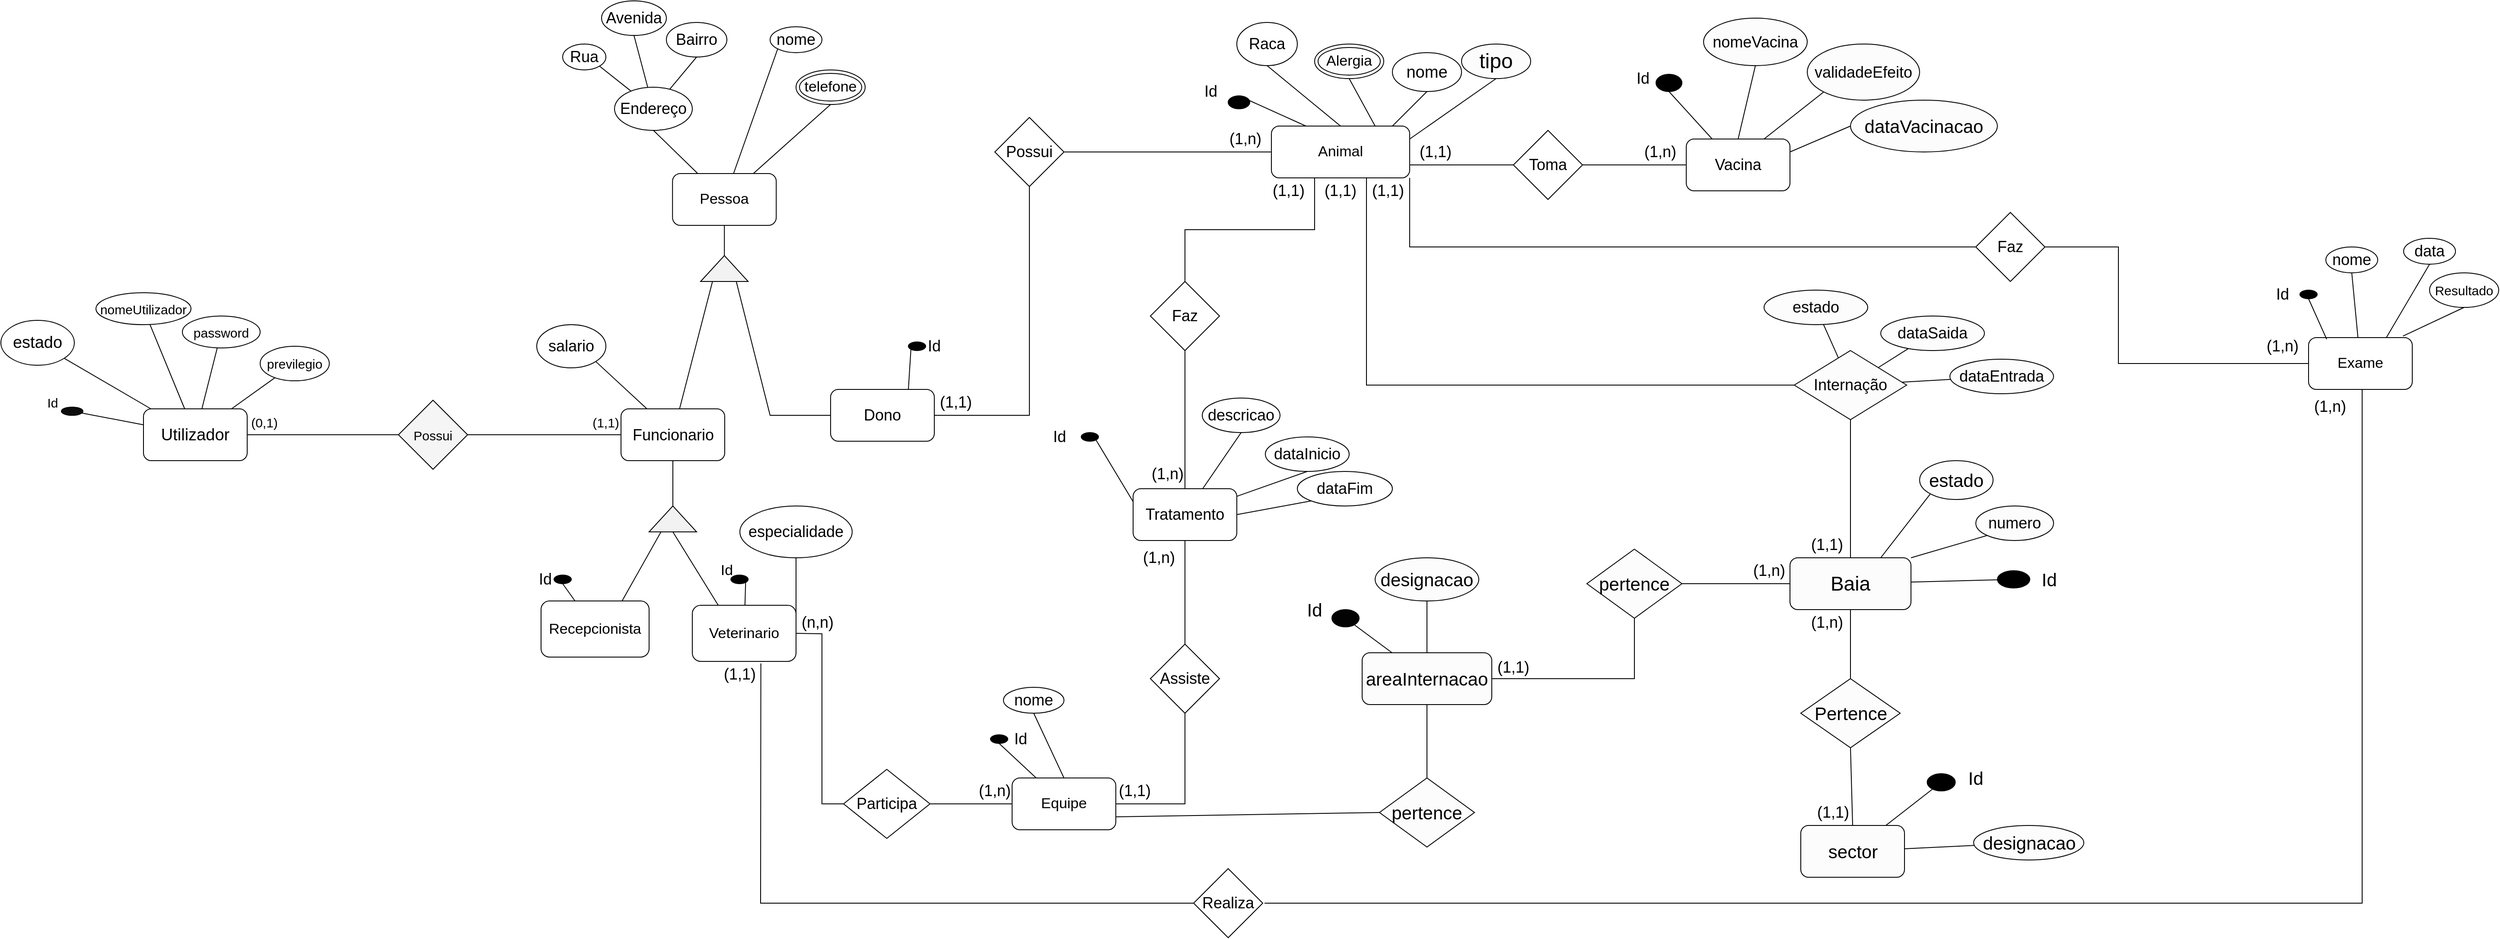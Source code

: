 <mxfile version="20.5.1" type="github" pages="8">
  <diagram id="R2lEEEUBdFMjLlhIrx00" name="MER">
    <mxGraphModel dx="2955" dy="1865" grid="1" gridSize="10" guides="1" tooltips="1" connect="1" arrows="1" fold="1" page="1" pageScale="1" pageWidth="850" pageHeight="1100" math="0" shadow="0" extFonts="Permanent Marker^https://fonts.googleapis.com/css?family=Permanent+Marker">
      <root>
        <mxCell id="0" />
        <mxCell id="1" parent="0" />
        <mxCell id="yQORpLr_msd9n2ilkDRE-75" style="edgeStyle=none;rounded=0;orthogonalLoop=1;jettySize=auto;html=1;exitX=0.5;exitY=1;exitDx=0;exitDy=0;entryX=1;entryY=0.5;entryDx=0;entryDy=0;fontSize=18;endArrow=none;endFill=0;" parent="1" source="m2zH_tmVmHCwzcI0nazo-12" target="yQORpLr_msd9n2ilkDRE-72" edge="1">
          <mxGeometry relative="1" as="geometry" />
        </mxCell>
        <mxCell id="m2zH_tmVmHCwzcI0nazo-12" value="Pessoa" style="rounded=1;whiteSpace=wrap;html=1;fontSize=17;" parent="1" vertex="1">
          <mxGeometry x="917.11" y="208" width="120" height="60" as="geometry" />
        </mxCell>
        <mxCell id="IsGm7iIbSQp0N8kiTlz7-10" style="edgeStyle=none;rounded=0;orthogonalLoop=1;jettySize=auto;html=1;exitX=1;exitY=0.75;exitDx=0;exitDy=0;entryX=0;entryY=0.5;entryDx=0;entryDy=0;fontSize=18;startArrow=none;startFill=0;endArrow=none;endFill=0;" parent="1" source="m2zH_tmVmHCwzcI0nazo-14" target="IsGm7iIbSQp0N8kiTlz7-6" edge="1">
          <mxGeometry relative="1" as="geometry" />
        </mxCell>
        <mxCell id="IsGm7iIbSQp0N8kiTlz7-24" style="edgeStyle=none;rounded=0;orthogonalLoop=1;jettySize=auto;html=1;exitX=1;exitY=0;exitDx=0;exitDy=0;fontSize=18;startArrow=none;startFill=0;endArrow=none;endFill=0;entryX=0;entryY=0.5;entryDx=0;entryDy=0;" parent="1" source="IsGm7iIbSQp0N8kiTlz7-81" target="IsGm7iIbSQp0N8kiTlz7-23" edge="1">
          <mxGeometry relative="1" as="geometry">
            <mxPoint x="1970" y="563" as="targetPoint" />
            <Array as="points">
              <mxPoint x="1720" y="453" />
            </Array>
          </mxGeometry>
        </mxCell>
        <mxCell id="m2zH_tmVmHCwzcI0nazo-14" value="Animal" style="rounded=1;whiteSpace=wrap;html=1;fontSize=17;" parent="1" vertex="1">
          <mxGeometry x="1610" y="153" width="160" height="60" as="geometry" />
        </mxCell>
        <mxCell id="IsGm7iIbSQp0N8kiTlz7-86" value="" style="edgeStyle=none;rounded=0;orthogonalLoop=1;jettySize=auto;html=1;fontSize=18;startArrow=none;startFill=0;endArrow=none;endFill=0;" parent="1" source="m2zH_tmVmHCwzcI0nazo-33" edge="1">
          <mxGeometry relative="1" as="geometry">
            <mxPoint x="2730" y="428" as="targetPoint" />
          </mxGeometry>
        </mxCell>
        <mxCell id="m2zH_tmVmHCwzcI0nazo-33" value="Exame" style="rounded=1;whiteSpace=wrap;html=1;fontSize=17;fillColor=#FFFFFF;" parent="1" vertex="1">
          <mxGeometry x="2810" y="398" width="120" height="60" as="geometry" />
        </mxCell>
        <mxCell id="IsGm7iIbSQp0N8kiTlz7-69" style="edgeStyle=none;rounded=0;orthogonalLoop=1;jettySize=auto;html=1;exitX=1;exitY=0.75;exitDx=0;exitDy=0;entryX=0;entryY=0.5;entryDx=0;entryDy=0;fontSize=21;startArrow=none;startFill=0;endArrow=none;endFill=0;" parent="1" source="m2zH_tmVmHCwzcI0nazo-34" target="IsGm7iIbSQp0N8kiTlz7-67" edge="1">
          <mxGeometry relative="1" as="geometry" />
        </mxCell>
        <mxCell id="m2zH_tmVmHCwzcI0nazo-34" value="Equipe" style="rounded=1;whiteSpace=wrap;html=1;fontSize=17;fillColor=#FFFFFF;" parent="1" vertex="1">
          <mxGeometry x="1310" y="908" width="120" height="60" as="geometry" />
        </mxCell>
        <mxCell id="yQORpLr_msd9n2ilkDRE-120" style="edgeStyle=none;rounded=0;orthogonalLoop=1;jettySize=auto;html=1;exitX=0.5;exitY=1;exitDx=0;exitDy=0;entryX=0.5;entryY=0;entryDx=0;entryDy=0;fontSize=18;endArrow=none;endFill=0;startArrow=none;startFill=0;" parent="1" source="yQORpLr_msd9n2ilkDRE-20" target="yQORpLr_msd9n2ilkDRE-117" edge="1">
          <mxGeometry relative="1" as="geometry">
            <Array as="points">
              <mxPoint x="1510" y="693" />
            </Array>
          </mxGeometry>
        </mxCell>
        <mxCell id="yQORpLr_msd9n2ilkDRE-20" value="Tratamento" style="rounded=1;whiteSpace=wrap;html=1;fontSize=18;fillColor=#FFFFFF;" parent="1" vertex="1">
          <mxGeometry x="1450" y="573" width="120" height="60" as="geometry" />
        </mxCell>
        <mxCell id="yQORpLr_msd9n2ilkDRE-22" style="edgeStyle=none;rounded=0;orthogonalLoop=1;jettySize=auto;html=1;exitX=0.5;exitY=1;exitDx=0;exitDy=0;fontSize=18;endArrow=none;endFill=0;" parent="1" source="yQORpLr_msd9n2ilkDRE-21" target="yQORpLr_msd9n2ilkDRE-20" edge="1">
          <mxGeometry relative="1" as="geometry" />
        </mxCell>
        <mxCell id="yQORpLr_msd9n2ilkDRE-21" value="descricao" style="ellipse;whiteSpace=wrap;html=1;fontSize=18;fillColor=#FFFFFF;" parent="1" vertex="1">
          <mxGeometry x="1530" y="468" width="90" height="40" as="geometry" />
        </mxCell>
        <mxCell id="yQORpLr_msd9n2ilkDRE-28" style="edgeStyle=none;rounded=0;orthogonalLoop=1;jettySize=auto;html=1;exitX=0.5;exitY=1;exitDx=0;exitDy=0;fontSize=18;endArrow=none;endFill=0;" parent="1" source="yQORpLr_msd9n2ilkDRE-23" target="yQORpLr_msd9n2ilkDRE-20" edge="1">
          <mxGeometry relative="1" as="geometry" />
        </mxCell>
        <mxCell id="yQORpLr_msd9n2ilkDRE-23" value="dataInicio" style="ellipse;whiteSpace=wrap;html=1;fontSize=18;fillColor=#FFFFFF;" parent="1" vertex="1">
          <mxGeometry x="1603" y="513" width="97" height="40" as="geometry" />
        </mxCell>
        <mxCell id="yQORpLr_msd9n2ilkDRE-27" style="edgeStyle=none;rounded=0;orthogonalLoop=1;jettySize=auto;html=1;exitX=1;exitY=1;exitDx=0;exitDy=0;entryX=0;entryY=0.25;entryDx=0;entryDy=0;fontSize=18;endArrow=none;endFill=0;" parent="1" source="yQORpLr_msd9n2ilkDRE-25" target="yQORpLr_msd9n2ilkDRE-20" edge="1">
          <mxGeometry relative="1" as="geometry" />
        </mxCell>
        <mxCell id="yQORpLr_msd9n2ilkDRE-25" value="" style="ellipse;whiteSpace=wrap;html=1;fontSize=18;fillColor=#000000;" parent="1" vertex="1">
          <mxGeometry x="1390" y="508" width="20" height="10" as="geometry" />
        </mxCell>
        <mxCell id="yQORpLr_msd9n2ilkDRE-26" value="Id" style="text;html=1;strokeColor=none;fillColor=none;align=center;verticalAlign=middle;whiteSpace=wrap;rounded=0;fontSize=18;" parent="1" vertex="1">
          <mxGeometry x="1335" y="498" width="60" height="30" as="geometry" />
        </mxCell>
        <mxCell id="yQORpLr_msd9n2ilkDRE-30" style="edgeStyle=none;rounded=0;orthogonalLoop=1;jettySize=auto;html=1;exitX=0.5;exitY=1;exitDx=0;exitDy=0;entryX=0.175;entryY=0.033;entryDx=0;entryDy=0;entryPerimeter=0;fontSize=18;endArrow=none;endFill=0;" parent="1" source="yQORpLr_msd9n2ilkDRE-29" target="m2zH_tmVmHCwzcI0nazo-33" edge="1">
          <mxGeometry relative="1" as="geometry" />
        </mxCell>
        <mxCell id="yQORpLr_msd9n2ilkDRE-29" value="" style="ellipse;whiteSpace=wrap;html=1;fontSize=18;fillColor=#000000;" parent="1" vertex="1">
          <mxGeometry x="2800" y="343" width="20" height="10" as="geometry" />
        </mxCell>
        <mxCell id="yQORpLr_msd9n2ilkDRE-31" value="Id" style="text;html=1;strokeColor=none;fillColor=none;align=center;verticalAlign=middle;whiteSpace=wrap;rounded=0;fontSize=18;" parent="1" vertex="1">
          <mxGeometry x="2750" y="333" width="60" height="30" as="geometry" />
        </mxCell>
        <mxCell id="yQORpLr_msd9n2ilkDRE-33" style="edgeStyle=none;rounded=0;orthogonalLoop=1;jettySize=auto;html=1;exitX=0.5;exitY=1;exitDx=0;exitDy=0;fontSize=18;endArrow=none;endFill=0;" parent="1" source="yQORpLr_msd9n2ilkDRE-32" target="m2zH_tmVmHCwzcI0nazo-33" edge="1">
          <mxGeometry relative="1" as="geometry" />
        </mxCell>
        <mxCell id="yQORpLr_msd9n2ilkDRE-32" value="nome" style="ellipse;whiteSpace=wrap;html=1;fontSize=18;fillColor=#FFFFFF;" parent="1" vertex="1">
          <mxGeometry x="2830" y="293" width="60" height="30" as="geometry" />
        </mxCell>
        <mxCell id="yQORpLr_msd9n2ilkDRE-35" style="edgeStyle=none;rounded=0;orthogonalLoop=1;jettySize=auto;html=1;exitX=0.5;exitY=1;exitDx=0;exitDy=0;fontSize=18;endArrow=none;endFill=0;entryX=0.75;entryY=0;entryDx=0;entryDy=0;" parent="1" source="yQORpLr_msd9n2ilkDRE-34" target="m2zH_tmVmHCwzcI0nazo-33" edge="1">
          <mxGeometry relative="1" as="geometry">
            <mxPoint x="2890" y="393" as="targetPoint" />
          </mxGeometry>
        </mxCell>
        <mxCell id="yQORpLr_msd9n2ilkDRE-34" value="data" style="ellipse;whiteSpace=wrap;html=1;fontSize=18;fillColor=#FFFFFF;" parent="1" vertex="1">
          <mxGeometry x="2920" y="283" width="60" height="30" as="geometry" />
        </mxCell>
        <mxCell id="yQORpLr_msd9n2ilkDRE-36" value="Dono" style="rounded=1;whiteSpace=wrap;html=1;fontSize=18;fillColor=#FFFFFF;" parent="1" vertex="1">
          <mxGeometry x="1100" y="458" width="120" height="60" as="geometry" />
        </mxCell>
        <mxCell id="yQORpLr_msd9n2ilkDRE-50" style="edgeStyle=none;rounded=0;orthogonalLoop=1;jettySize=auto;html=1;exitX=0.5;exitY=1;exitDx=0;exitDy=0;entryX=0.75;entryY=0;entryDx=0;entryDy=0;fontSize=18;endArrow=none;endFill=0;" parent="1" source="yQORpLr_msd9n2ilkDRE-49" target="m2zH_tmVmHCwzcI0nazo-14" edge="1">
          <mxGeometry relative="1" as="geometry" />
        </mxCell>
        <mxCell id="yQORpLr_msd9n2ilkDRE-49" value="Alergia" style="ellipse;shape=doubleEllipse;whiteSpace=wrap;html=1;fontSize=17;fillColor=#FFFFFF;" parent="1" vertex="1">
          <mxGeometry x="1660" y="58" width="80" height="40" as="geometry" />
        </mxCell>
        <mxCell id="yQORpLr_msd9n2ilkDRE-52" style="edgeStyle=none;rounded=0;orthogonalLoop=1;jettySize=auto;html=1;exitX=0.5;exitY=1;exitDx=0;exitDy=0;entryX=0.5;entryY=0;entryDx=0;entryDy=0;fontSize=18;endArrow=none;endFill=0;" parent="1" source="yQORpLr_msd9n2ilkDRE-51" target="m2zH_tmVmHCwzcI0nazo-14" edge="1">
          <mxGeometry relative="1" as="geometry" />
        </mxCell>
        <mxCell id="yQORpLr_msd9n2ilkDRE-51" value="Raca" style="ellipse;whiteSpace=wrap;html=1;fontSize=18;fillColor=#FFFFFF;" parent="1" vertex="1">
          <mxGeometry x="1570" y="33" width="70" height="50" as="geometry" />
        </mxCell>
        <mxCell id="yQORpLr_msd9n2ilkDRE-54" style="edgeStyle=none;rounded=0;orthogonalLoop=1;jettySize=auto;html=1;exitX=0.5;exitY=0;exitDx=0;exitDy=0;entryX=0.25;entryY=0;entryDx=0;entryDy=0;fontSize=18;endArrow=none;endFill=0;" parent="1" source="yQORpLr_msd9n2ilkDRE-53" target="m2zH_tmVmHCwzcI0nazo-14" edge="1">
          <mxGeometry relative="1" as="geometry" />
        </mxCell>
        <mxCell id="yQORpLr_msd9n2ilkDRE-53" value="" style="ellipse;whiteSpace=wrap;html=1;fontSize=18;fillColor=#000000;" parent="1" vertex="1">
          <mxGeometry x="1560" y="118" width="25" height="15" as="geometry" />
        </mxCell>
        <mxCell id="yQORpLr_msd9n2ilkDRE-55" value="Id" style="text;html=1;strokeColor=none;fillColor=none;align=center;verticalAlign=middle;whiteSpace=wrap;rounded=0;fontSize=18;" parent="1" vertex="1">
          <mxGeometry x="1510" y="98" width="60" height="30" as="geometry" />
        </mxCell>
        <mxCell id="yQORpLr_msd9n2ilkDRE-67" style="edgeStyle=none;rounded=0;orthogonalLoop=1;jettySize=auto;html=1;exitX=0;exitY=1;exitDx=0;exitDy=0;fontSize=18;endArrow=none;endFill=0;" parent="1" source="yQORpLr_msd9n2ilkDRE-57" target="m2zH_tmVmHCwzcI0nazo-12" edge="1">
          <mxGeometry relative="1" as="geometry" />
        </mxCell>
        <mxCell id="yQORpLr_msd9n2ilkDRE-57" value="nome" style="ellipse;whiteSpace=wrap;html=1;fillColor=#FFFFFF;fontSize=18;" parent="1" vertex="1">
          <mxGeometry x="1030" y="38" width="60" height="30" as="geometry" />
        </mxCell>
        <mxCell id="yQORpLr_msd9n2ilkDRE-68" style="edgeStyle=none;rounded=0;orthogonalLoop=1;jettySize=auto;html=1;exitX=0.5;exitY=1;exitDx=0;exitDy=0;fontSize=18;endArrow=none;endFill=0;" parent="1" source="yQORpLr_msd9n2ilkDRE-58" target="m2zH_tmVmHCwzcI0nazo-12" edge="1">
          <mxGeometry relative="1" as="geometry" />
        </mxCell>
        <mxCell id="yQORpLr_msd9n2ilkDRE-58" value="telefone" style="ellipse;shape=doubleEllipse;whiteSpace=wrap;html=1;fontSize=17;fillColor=#FFFFFF;" parent="1" vertex="1">
          <mxGeometry x="1060" y="88" width="80" height="40" as="geometry" />
        </mxCell>
        <mxCell id="yQORpLr_msd9n2ilkDRE-66" style="edgeStyle=none;rounded=0;orthogonalLoop=1;jettySize=auto;html=1;exitX=0.5;exitY=1;exitDx=0;exitDy=0;fontSize=18;endArrow=none;endFill=0;" parent="1" source="yQORpLr_msd9n2ilkDRE-59" target="m2zH_tmVmHCwzcI0nazo-12" edge="1">
          <mxGeometry relative="1" as="geometry" />
        </mxCell>
        <mxCell id="yQORpLr_msd9n2ilkDRE-59" value="Endereço" style="ellipse;whiteSpace=wrap;html=1;fontSize=18;fillColor=#FFFFFF;" parent="1" vertex="1">
          <mxGeometry x="850" y="108" width="90" height="50" as="geometry" />
        </mxCell>
        <mxCell id="yQORpLr_msd9n2ilkDRE-60" style="edgeStyle=none;rounded=0;orthogonalLoop=1;jettySize=auto;html=1;exitX=1;exitY=1;exitDx=0;exitDy=0;strokeColor=#000000;strokeWidth=1;fontSize=18;endArrow=none;endFill=0;startSize=0;" parent="1" source="yQORpLr_msd9n2ilkDRE-61" target="yQORpLr_msd9n2ilkDRE-59" edge="1">
          <mxGeometry relative="1" as="geometry" />
        </mxCell>
        <mxCell id="yQORpLr_msd9n2ilkDRE-61" value="Rua" style="ellipse;whiteSpace=wrap;html=1;fontSize=18;fillColor=#FFFFFF;" parent="1" vertex="1">
          <mxGeometry x="790" y="58" width="50" height="30" as="geometry" />
        </mxCell>
        <mxCell id="yQORpLr_msd9n2ilkDRE-62" style="edgeStyle=none;rounded=0;orthogonalLoop=1;jettySize=auto;html=1;exitX=0.5;exitY=1;exitDx=0;exitDy=0;strokeColor=#000000;strokeWidth=1;fontSize=18;endArrow=none;endFill=0;startSize=0;" parent="1" source="yQORpLr_msd9n2ilkDRE-63" target="yQORpLr_msd9n2ilkDRE-59" edge="1">
          <mxGeometry relative="1" as="geometry" />
        </mxCell>
        <mxCell id="yQORpLr_msd9n2ilkDRE-63" value="Avenida" style="ellipse;whiteSpace=wrap;html=1;fontSize=18;fillColor=#FFFFFF;" parent="1" vertex="1">
          <mxGeometry x="835" y="8" width="75" height="40" as="geometry" />
        </mxCell>
        <mxCell id="yQORpLr_msd9n2ilkDRE-64" style="edgeStyle=none;rounded=0;orthogonalLoop=1;jettySize=auto;html=1;exitX=0.5;exitY=1;exitDx=0;exitDy=0;strokeColor=#000000;strokeWidth=1;fontSize=18;endArrow=none;endFill=0;startSize=0;" parent="1" source="yQORpLr_msd9n2ilkDRE-65" target="yQORpLr_msd9n2ilkDRE-59" edge="1">
          <mxGeometry relative="1" as="geometry" />
        </mxCell>
        <mxCell id="yQORpLr_msd9n2ilkDRE-65" value="Bairro" style="ellipse;whiteSpace=wrap;html=1;fontSize=18;fillColor=#FFFFFF;" parent="1" vertex="1">
          <mxGeometry x="910" y="33" width="70" height="40" as="geometry" />
        </mxCell>
        <mxCell id="yQORpLr_msd9n2ilkDRE-77" style="edgeStyle=none;rounded=0;orthogonalLoop=1;jettySize=auto;html=1;exitX=0;exitY=0.75;exitDx=0;exitDy=0;fontSize=18;endArrow=none;endFill=0;entryX=0;entryY=0.5;entryDx=0;entryDy=0;" parent="1" source="yQORpLr_msd9n2ilkDRE-72" target="yQORpLr_msd9n2ilkDRE-36" edge="1">
          <mxGeometry relative="1" as="geometry">
            <mxPoint x="1090" y="488" as="targetPoint" />
            <Array as="points">
              <mxPoint x="1030" y="488" />
            </Array>
          </mxGeometry>
        </mxCell>
        <mxCell id="yQORpLr_msd9n2ilkDRE-83" style="edgeStyle=none;rounded=0;orthogonalLoop=1;jettySize=auto;html=1;exitX=0;exitY=0.25;exitDx=0;exitDy=0;fontSize=18;endArrow=none;endFill=0;" parent="1" source="yQORpLr_msd9n2ilkDRE-72" target="yQORpLr_msd9n2ilkDRE-82" edge="1">
          <mxGeometry relative="1" as="geometry" />
        </mxCell>
        <mxCell id="yQORpLr_msd9n2ilkDRE-72" value="" style="triangle;whiteSpace=wrap;html=1;fontSize=18;fillColor=#F2F2F2;direction=north;" parent="1" vertex="1">
          <mxGeometry x="949.61" y="303" width="55" height="30" as="geometry" />
        </mxCell>
        <mxCell id="yQORpLr_msd9n2ilkDRE-79" style="edgeStyle=none;rounded=0;orthogonalLoop=1;jettySize=auto;html=1;exitX=0;exitY=1;exitDx=0;exitDy=0;entryX=0.75;entryY=0;entryDx=0;entryDy=0;fontSize=18;endArrow=none;endFill=0;" parent="1" source="yQORpLr_msd9n2ilkDRE-78" target="yQORpLr_msd9n2ilkDRE-36" edge="1">
          <mxGeometry relative="1" as="geometry" />
        </mxCell>
        <mxCell id="yQORpLr_msd9n2ilkDRE-78" value="" style="ellipse;whiteSpace=wrap;html=1;fontSize=18;fillColor=#000000;" parent="1" vertex="1">
          <mxGeometry x="1190" y="403" width="20" height="10" as="geometry" />
        </mxCell>
        <mxCell id="yQORpLr_msd9n2ilkDRE-80" value="Id" style="text;html=1;strokeColor=none;fillColor=none;align=center;verticalAlign=middle;whiteSpace=wrap;rounded=0;fontSize=18;" parent="1" vertex="1">
          <mxGeometry x="1190" y="393" width="60" height="30" as="geometry" />
        </mxCell>
        <mxCell id="yQORpLr_msd9n2ilkDRE-95" style="edgeStyle=none;rounded=0;orthogonalLoop=1;jettySize=auto;html=1;exitX=0.5;exitY=1;exitDx=0;exitDy=0;entryX=1;entryY=0.5;entryDx=0;entryDy=0;fontSize=18;endArrow=none;endFill=0;" parent="1" source="yQORpLr_msd9n2ilkDRE-82" target="yQORpLr_msd9n2ilkDRE-94" edge="1">
          <mxGeometry relative="1" as="geometry" />
        </mxCell>
        <mxCell id="KB_mV7S6W3KgOUlaxx0e-17" style="edgeStyle=none;rounded=0;orthogonalLoop=1;jettySize=auto;html=1;exitX=0;exitY=0.5;exitDx=0;exitDy=0;entryX=1;entryY=0.5;entryDx=0;entryDy=0;fontSize=15;endArrow=none;endFill=0;" parent="1" source="yQORpLr_msd9n2ilkDRE-82" target="KB_mV7S6W3KgOUlaxx0e-16" edge="1">
          <mxGeometry relative="1" as="geometry" />
        </mxCell>
        <mxCell id="yQORpLr_msd9n2ilkDRE-82" value="Funcionario" style="rounded=1;whiteSpace=wrap;html=1;fontSize=18;fillColor=#FFFFFF;" parent="1" vertex="1">
          <mxGeometry x="857.5" y="480.5" width="120" height="60" as="geometry" />
        </mxCell>
        <mxCell id="yQORpLr_msd9n2ilkDRE-84" value="Veterinario" style="rounded=1;whiteSpace=wrap;html=1;fontSize=17;" parent="1" vertex="1">
          <mxGeometry x="940" y="708" width="120" height="65" as="geometry" />
        </mxCell>
        <mxCell id="yQORpLr_msd9n2ilkDRE-85" style="edgeStyle=orthogonalEdgeStyle;rounded=0;orthogonalLoop=1;jettySize=auto;html=1;exitX=1;exitY=1;exitDx=0;exitDy=0;strokeWidth=0;startSize=0;strokeColor=none;" parent="1" source="yQORpLr_msd9n2ilkDRE-87" target="yQORpLr_msd9n2ilkDRE-84" edge="1">
          <mxGeometry relative="1" as="geometry" />
        </mxCell>
        <mxCell id="yQORpLr_msd9n2ilkDRE-86" style="rounded=0;orthogonalLoop=1;jettySize=auto;html=1;exitX=1;exitY=1;exitDx=0;exitDy=0;strokeWidth=1;startSize=0;endArrow=none;endFill=0;strokeColor=#000000;fontStyle=1" parent="1" source="yQORpLr_msd9n2ilkDRE-87" target="yQORpLr_msd9n2ilkDRE-84" edge="1">
          <mxGeometry relative="1" as="geometry" />
        </mxCell>
        <mxCell id="yQORpLr_msd9n2ilkDRE-87" value="" style="ellipse;whiteSpace=wrap;html=1;fillColor=#000000;" parent="1" vertex="1">
          <mxGeometry x="984.61" y="673" width="20" height="10" as="geometry" />
        </mxCell>
        <mxCell id="yQORpLr_msd9n2ilkDRE-88" value="Recepcionista" style="rounded=1;whiteSpace=wrap;html=1;fontSize=17;" parent="1" vertex="1">
          <mxGeometry x="765" y="703" width="125" height="65" as="geometry" />
        </mxCell>
        <mxCell id="yQORpLr_msd9n2ilkDRE-89" value="Id" style="text;html=1;strokeColor=none;fillColor=none;align=center;verticalAlign=middle;whiteSpace=wrap;rounded=0;fontSize=17;" parent="1" vertex="1">
          <mxGeometry x="949.61" y="653" width="60" height="30" as="geometry" />
        </mxCell>
        <mxCell id="yQORpLr_msd9n2ilkDRE-90" style="rounded=0;orthogonalLoop=1;jettySize=auto;html=1;exitX=0.5;exitY=1;exitDx=0;exitDy=0;endArrow=none;endFill=0;" parent="1" source="yQORpLr_msd9n2ilkDRE-91" target="yQORpLr_msd9n2ilkDRE-88" edge="1">
          <mxGeometry relative="1" as="geometry" />
        </mxCell>
        <mxCell id="yQORpLr_msd9n2ilkDRE-91" value="" style="ellipse;whiteSpace=wrap;html=1;fillColor=#000000;" parent="1" vertex="1">
          <mxGeometry x="780" y="673" width="20" height="10" as="geometry" />
        </mxCell>
        <mxCell id="yQORpLr_msd9n2ilkDRE-92" value="Id" style="text;html=1;strokeColor=none;fillColor=none;align=center;verticalAlign=middle;whiteSpace=wrap;rounded=0;fontSize=18;" parent="1" vertex="1">
          <mxGeometry x="740" y="663" width="60" height="30" as="geometry" />
        </mxCell>
        <mxCell id="yQORpLr_msd9n2ilkDRE-96" style="edgeStyle=none;rounded=0;orthogonalLoop=1;jettySize=auto;html=1;exitX=0;exitY=0.25;exitDx=0;exitDy=0;entryX=0.75;entryY=0;entryDx=0;entryDy=0;fontSize=18;endArrow=none;endFill=0;" parent="1" source="yQORpLr_msd9n2ilkDRE-94" target="yQORpLr_msd9n2ilkDRE-88" edge="1">
          <mxGeometry relative="1" as="geometry" />
        </mxCell>
        <mxCell id="yQORpLr_msd9n2ilkDRE-97" style="edgeStyle=none;rounded=0;orthogonalLoop=1;jettySize=auto;html=1;exitX=0;exitY=0.5;exitDx=0;exitDy=0;entryX=0.25;entryY=0;entryDx=0;entryDy=0;fontSize=18;endArrow=none;endFill=0;" parent="1" source="yQORpLr_msd9n2ilkDRE-94" target="yQORpLr_msd9n2ilkDRE-84" edge="1">
          <mxGeometry relative="1" as="geometry" />
        </mxCell>
        <mxCell id="yQORpLr_msd9n2ilkDRE-94" value="" style="triangle;whiteSpace=wrap;html=1;fontSize=18;fillColor=#F2F2F2;direction=north;" parent="1" vertex="1">
          <mxGeometry x="890" y="593" width="55" height="30" as="geometry" />
        </mxCell>
        <mxCell id="yQORpLr_msd9n2ilkDRE-99" style="edgeStyle=none;rounded=0;orthogonalLoop=1;jettySize=auto;html=1;exitX=0.5;exitY=1;exitDx=0;exitDy=0;entryX=1;entryY=0.25;entryDx=0;entryDy=0;fontSize=18;endArrow=none;endFill=0;" parent="1" source="yQORpLr_msd9n2ilkDRE-98" target="yQORpLr_msd9n2ilkDRE-84" edge="1">
          <mxGeometry relative="1" as="geometry" />
        </mxCell>
        <mxCell id="yQORpLr_msd9n2ilkDRE-98" value="especialidade" style="ellipse;whiteSpace=wrap;html=1;fontSize=18;fillColor=#FFFFFF;" parent="1" vertex="1">
          <mxGeometry x="995" y="593" width="130" height="60" as="geometry" />
        </mxCell>
        <mxCell id="yQORpLr_msd9n2ilkDRE-101" style="edgeStyle=none;rounded=0;orthogonalLoop=1;jettySize=auto;html=1;exitX=1;exitY=1;exitDx=0;exitDy=0;entryX=0.25;entryY=0;entryDx=0;entryDy=0;fontSize=18;endArrow=none;endFill=0;" parent="1" source="yQORpLr_msd9n2ilkDRE-100" target="yQORpLr_msd9n2ilkDRE-82" edge="1">
          <mxGeometry relative="1" as="geometry" />
        </mxCell>
        <mxCell id="yQORpLr_msd9n2ilkDRE-100" value="salario" style="ellipse;whiteSpace=wrap;html=1;fontSize=18;fillColor=#FFFFFF;" parent="1" vertex="1">
          <mxGeometry x="760" y="383" width="80" height="50" as="geometry" />
        </mxCell>
        <mxCell id="yQORpLr_msd9n2ilkDRE-105" style="edgeStyle=none;rounded=0;orthogonalLoop=1;jettySize=auto;html=1;exitX=0;exitY=0.5;exitDx=0;exitDy=0;fontSize=18;endArrow=none;endFill=0;startArrow=none;startFill=0;entryX=1;entryY=0.5;entryDx=0;entryDy=0;" parent="1" source="m2zH_tmVmHCwzcI0nazo-14" target="yQORpLr_msd9n2ilkDRE-104" edge="1">
          <mxGeometry relative="1" as="geometry">
            <mxPoint x="1450" y="293" as="targetPoint" />
          </mxGeometry>
        </mxCell>
        <mxCell id="yQORpLr_msd9n2ilkDRE-131" style="edgeStyle=none;rounded=0;orthogonalLoop=1;jettySize=auto;html=1;entryX=0.5;entryY=1;entryDx=0;entryDy=0;fontSize=20;startArrow=none;startFill=0;endArrow=none;endFill=0;exitX=1;exitY=0.5;exitDx=0;exitDy=0;" parent="1" source="yQORpLr_msd9n2ilkDRE-36" target="yQORpLr_msd9n2ilkDRE-104" edge="1">
          <mxGeometry relative="1" as="geometry">
            <mxPoint x="1300" y="553" as="sourcePoint" />
            <Array as="points">
              <mxPoint x="1330" y="488" />
            </Array>
          </mxGeometry>
        </mxCell>
        <mxCell id="yQORpLr_msd9n2ilkDRE-104" value="Possui" style="rhombus;whiteSpace=wrap;html=1;fontSize=18;fillColor=#FFFFFF;" parent="1" vertex="1">
          <mxGeometry x="1290" y="143" width="80" height="80" as="geometry" />
        </mxCell>
        <mxCell id="yQORpLr_msd9n2ilkDRE-109" style="edgeStyle=none;rounded=0;orthogonalLoop=1;jettySize=auto;html=1;fontSize=18;endArrow=none;endFill=0;startArrow=none;startFill=0;entryX=0;entryY=0.5;entryDx=0;entryDy=0;exitX=1;exitY=1;exitDx=0;exitDy=0;" parent="1" source="m2zH_tmVmHCwzcI0nazo-14" target="yQORpLr_msd9n2ilkDRE-107" edge="1">
          <mxGeometry relative="1" as="geometry">
            <mxPoint x="1770" y="193" as="sourcePoint" />
            <mxPoint x="1770" y="193" as="targetPoint" />
            <Array as="points">
              <mxPoint x="1770" y="293" />
            </Array>
          </mxGeometry>
        </mxCell>
        <mxCell id="yQORpLr_msd9n2ilkDRE-110" style="edgeStyle=none;rounded=0;orthogonalLoop=1;jettySize=auto;html=1;fontSize=18;endArrow=none;endFill=0;startArrow=none;startFill=0;entryX=1;entryY=0.5;entryDx=0;entryDy=0;exitX=0;exitY=0.5;exitDx=0;exitDy=0;" parent="1" source="m2zH_tmVmHCwzcI0nazo-33" target="yQORpLr_msd9n2ilkDRE-107" edge="1">
          <mxGeometry relative="1" as="geometry">
            <mxPoint x="2280" y="513" as="sourcePoint" />
            <mxPoint x="2450" y="123" as="targetPoint" />
            <Array as="points">
              <mxPoint x="2590" y="428" />
              <mxPoint x="2590" y="293" />
            </Array>
          </mxGeometry>
        </mxCell>
        <mxCell id="yQORpLr_msd9n2ilkDRE-107" value="Faz" style="rhombus;whiteSpace=wrap;html=1;fontSize=18;fillColor=#FFFFFF;" parent="1" vertex="1">
          <mxGeometry x="2425" y="253" width="80" height="80" as="geometry" />
        </mxCell>
        <mxCell id="yQORpLr_msd9n2ilkDRE-111" style="edgeStyle=none;rounded=0;orthogonalLoop=1;jettySize=auto;html=1;entryX=0.5;entryY=1;entryDx=0;entryDy=0;fontSize=18;endArrow=none;endFill=0;startArrow=none;startFill=0;" parent="1" source="yQORpLr_msd9n2ilkDRE-20" target="yQORpLr_msd9n2ilkDRE-108" edge="1">
          <mxGeometry relative="1" as="geometry">
            <mxPoint x="1520" y="513" as="sourcePoint" />
          </mxGeometry>
        </mxCell>
        <mxCell id="yQORpLr_msd9n2ilkDRE-113" style="edgeStyle=none;rounded=0;orthogonalLoop=1;jettySize=auto;html=1;exitX=1;exitY=0;exitDx=0;exitDy=0;fontSize=18;endArrow=none;endFill=0;startArrow=none;startFill=0;entryX=0.5;entryY=0;entryDx=0;entryDy=0;" parent="1" source="IsGm7iIbSQp0N8kiTlz7-80" target="yQORpLr_msd9n2ilkDRE-108" edge="1">
          <mxGeometry relative="1" as="geometry">
            <mxPoint x="1780" y="313" as="targetPoint" />
            <Array as="points">
              <mxPoint x="1660" y="273" />
              <mxPoint x="1510" y="273" />
            </Array>
          </mxGeometry>
        </mxCell>
        <mxCell id="yQORpLr_msd9n2ilkDRE-108" value="Faz" style="rhombus;whiteSpace=wrap;html=1;fontSize=18;fillColor=#FFFFFF;" parent="1" vertex="1">
          <mxGeometry x="1470" y="333" width="80" height="80" as="geometry" />
        </mxCell>
        <mxCell id="yQORpLr_msd9n2ilkDRE-115" style="edgeStyle=none;rounded=0;orthogonalLoop=1;jettySize=auto;html=1;entryX=1;entryY=0.5;entryDx=0;entryDy=0;fontSize=18;endArrow=none;endFill=0;startArrow=none;startFill=0;exitX=0.5;exitY=1;exitDx=0;exitDy=0;" parent="1" edge="1">
          <mxGeometry relative="1" as="geometry">
            <mxPoint x="2872" y="458" as="sourcePoint" />
            <Array as="points">
              <mxPoint x="2872" y="1053" />
            </Array>
            <mxPoint x="1602" y="1053.0" as="targetPoint" />
          </mxGeometry>
        </mxCell>
        <mxCell id="yQORpLr_msd9n2ilkDRE-116" style="edgeStyle=none;rounded=0;orthogonalLoop=1;jettySize=auto;html=1;exitX=0.661;exitY=1.036;exitDx=0;exitDy=0;fontSize=18;endArrow=none;endFill=0;startArrow=none;startFill=0;exitPerimeter=0;entryX=0;entryY=0.5;entryDx=0;entryDy=0;" parent="1" source="yQORpLr_msd9n2ilkDRE-84" target="yQORpLr_msd9n2ilkDRE-114" edge="1">
          <mxGeometry relative="1" as="geometry">
            <mxPoint x="850" y="1013" as="targetPoint" />
            <Array as="points">
              <mxPoint x="1019" y="1053" />
            </Array>
          </mxGeometry>
        </mxCell>
        <mxCell id="yQORpLr_msd9n2ilkDRE-114" value="Realiza" style="rhombus;whiteSpace=wrap;html=1;fontSize=18;fillColor=#FFFFFF;" parent="1" vertex="1">
          <mxGeometry x="1520" y="1013" width="80" height="80" as="geometry" />
        </mxCell>
        <mxCell id="yQORpLr_msd9n2ilkDRE-119" style="edgeStyle=none;rounded=0;orthogonalLoop=1;jettySize=auto;html=1;entryX=0.5;entryY=1;entryDx=0;entryDy=0;fontSize=18;endArrow=none;endFill=0;startArrow=none;startFill=0;exitX=1;exitY=0.5;exitDx=0;exitDy=0;" parent="1" source="m2zH_tmVmHCwzcI0nazo-34" target="yQORpLr_msd9n2ilkDRE-117" edge="1">
          <mxGeometry relative="1" as="geometry">
            <mxPoint x="1560" y="923" as="sourcePoint" />
            <Array as="points">
              <mxPoint x="1510" y="938" />
            </Array>
          </mxGeometry>
        </mxCell>
        <mxCell id="yQORpLr_msd9n2ilkDRE-117" value="Assiste" style="rhombus;whiteSpace=wrap;html=1;fontSize=18;fillColor=#FFFFFF;" parent="1" vertex="1">
          <mxGeometry x="1470" y="753" width="80" height="80" as="geometry" />
        </mxCell>
        <mxCell id="yQORpLr_msd9n2ilkDRE-121" style="edgeStyle=none;rounded=0;orthogonalLoop=1;jettySize=auto;html=1;exitX=0;exitY=0.5;exitDx=0;exitDy=0;fontSize=18;endArrow=none;endFill=0;startArrow=none;startFill=0;entryX=1;entryY=0.5;entryDx=0;entryDy=0;" parent="1" source="m2zH_tmVmHCwzcI0nazo-34" target="yQORpLr_msd9n2ilkDRE-118" edge="1">
          <mxGeometry relative="1" as="geometry">
            <mxPoint x="1255" y="1008" as="targetPoint" />
          </mxGeometry>
        </mxCell>
        <mxCell id="yQORpLr_msd9n2ilkDRE-122" style="edgeStyle=none;rounded=0;orthogonalLoop=1;jettySize=auto;html=1;exitX=1;exitY=0.5;exitDx=0;exitDy=0;fontSize=18;endArrow=none;endFill=0;startArrow=none;startFill=0;entryX=0;entryY=0.5;entryDx=0;entryDy=0;" parent="1" source="yQORpLr_msd9n2ilkDRE-84" target="yQORpLr_msd9n2ilkDRE-118" edge="1">
          <mxGeometry relative="1" as="geometry">
            <mxPoint x="1170" y="663" as="targetPoint" />
            <Array as="points">
              <mxPoint x="1090" y="741" />
              <mxPoint x="1090" y="843" />
              <mxPoint x="1090" y="938" />
            </Array>
          </mxGeometry>
        </mxCell>
        <mxCell id="yQORpLr_msd9n2ilkDRE-118" value="Participa" style="rhombus;whiteSpace=wrap;html=1;fontSize=18;fillColor=#FFFFFF;" parent="1" vertex="1">
          <mxGeometry x="1115" y="898" width="100" height="80" as="geometry" />
        </mxCell>
        <mxCell id="yQORpLr_msd9n2ilkDRE-125" style="edgeStyle=none;rounded=0;orthogonalLoop=1;jettySize=auto;html=1;exitX=0.5;exitY=1;exitDx=0;exitDy=0;fontSize=18;endArrow=none;endFill=0;" parent="1" source="yQORpLr_msd9n2ilkDRE-124" target="m2zH_tmVmHCwzcI0nazo-34" edge="1">
          <mxGeometry relative="1" as="geometry" />
        </mxCell>
        <mxCell id="yQORpLr_msd9n2ilkDRE-124" value="" style="ellipse;whiteSpace=wrap;html=1;fontSize=18;fillColor=#000000;" parent="1" vertex="1">
          <mxGeometry x="1285" y="858" width="20" height="10" as="geometry" />
        </mxCell>
        <mxCell id="yQORpLr_msd9n2ilkDRE-126" value="Id" style="text;html=1;strokeColor=none;fillColor=none;align=center;verticalAlign=middle;whiteSpace=wrap;rounded=0;fontSize=18;" parent="1" vertex="1">
          <mxGeometry x="1290" y="848" width="60" height="30" as="geometry" />
        </mxCell>
        <mxCell id="yQORpLr_msd9n2ilkDRE-128" style="edgeStyle=none;rounded=0;orthogonalLoop=1;jettySize=auto;html=1;exitX=0.5;exitY=1;exitDx=0;exitDy=0;entryX=0.5;entryY=0;entryDx=0;entryDy=0;fontSize=19;endArrow=none;endFill=0;" parent="1" source="yQORpLr_msd9n2ilkDRE-127" target="m2zH_tmVmHCwzcI0nazo-34" edge="1">
          <mxGeometry relative="1" as="geometry" />
        </mxCell>
        <mxCell id="yQORpLr_msd9n2ilkDRE-127" value="nome" style="ellipse;whiteSpace=wrap;html=1;fontSize=18;fillColor=#FFFFFF;" parent="1" vertex="1">
          <mxGeometry x="1300" y="803" width="70" height="30" as="geometry" />
        </mxCell>
        <mxCell id="yQORpLr_msd9n2ilkDRE-130" style="edgeStyle=none;rounded=0;orthogonalLoop=1;jettySize=auto;html=1;exitX=0.5;exitY=1;exitDx=0;exitDy=0;entryX=0.875;entryY=0;entryDx=0;entryDy=0;entryPerimeter=0;fontSize=20;endArrow=none;endFill=0;" parent="1" source="yQORpLr_msd9n2ilkDRE-129" target="m2zH_tmVmHCwzcI0nazo-14" edge="1">
          <mxGeometry relative="1" as="geometry" />
        </mxCell>
        <mxCell id="yQORpLr_msd9n2ilkDRE-129" value="nome" style="ellipse;whiteSpace=wrap;html=1;fontSize=19;fillColor=#FFFFFF;" parent="1" vertex="1">
          <mxGeometry x="1750" y="68" width="80" height="45" as="geometry" />
        </mxCell>
        <mxCell id="IsGm7iIbSQp0N8kiTlz7-2" style="rounded=0;orthogonalLoop=1;jettySize=auto;html=1;exitX=0.5;exitY=1;exitDx=0;exitDy=0;entryX=0.911;entryY=-0.03;entryDx=0;entryDy=0;fontSize=15;startArrow=none;startFill=0;endArrow=none;endFill=0;entryPerimeter=0;" parent="1" source="IsGm7iIbSQp0N8kiTlz7-1" target="m2zH_tmVmHCwzcI0nazo-33" edge="1">
          <mxGeometry relative="1" as="geometry" />
        </mxCell>
        <mxCell id="IsGm7iIbSQp0N8kiTlz7-1" value="Resultado" style="ellipse;whiteSpace=wrap;html=1;fontSize=15;" parent="1" vertex="1">
          <mxGeometry x="2950" y="323" width="80" height="40" as="geometry" />
        </mxCell>
        <mxCell id="IsGm7iIbSQp0N8kiTlz7-4" style="edgeStyle=none;rounded=0;orthogonalLoop=1;jettySize=auto;html=1;exitX=0;exitY=1;exitDx=0;exitDy=0;entryX=1;entryY=0.5;entryDx=0;entryDy=0;fontSize=18;startArrow=none;startFill=0;endArrow=none;endFill=0;" parent="1" source="IsGm7iIbSQp0N8kiTlz7-3" target="yQORpLr_msd9n2ilkDRE-20" edge="1">
          <mxGeometry relative="1" as="geometry" />
        </mxCell>
        <mxCell id="IsGm7iIbSQp0N8kiTlz7-3" value="dataFim" style="ellipse;whiteSpace=wrap;html=1;fontSize=18;" parent="1" vertex="1">
          <mxGeometry x="1640" y="553" width="110" height="40" as="geometry" />
        </mxCell>
        <mxCell id="IsGm7iIbSQp0N8kiTlz7-11" style="edgeStyle=none;rounded=0;orthogonalLoop=1;jettySize=auto;html=1;exitX=0;exitY=0.5;exitDx=0;exitDy=0;entryX=1;entryY=0.5;entryDx=0;entryDy=0;fontSize=18;startArrow=none;startFill=0;endArrow=none;endFill=0;" parent="1" source="IsGm7iIbSQp0N8kiTlz7-5" target="IsGm7iIbSQp0N8kiTlz7-6" edge="1">
          <mxGeometry relative="1" as="geometry" />
        </mxCell>
        <mxCell id="IsGm7iIbSQp0N8kiTlz7-5" value="Vacina" style="rounded=1;whiteSpace=wrap;html=1;fontSize=18;" parent="1" vertex="1">
          <mxGeometry x="2090" y="168" width="120" height="60" as="geometry" />
        </mxCell>
        <mxCell id="IsGm7iIbSQp0N8kiTlz7-6" value="Toma" style="rhombus;whiteSpace=wrap;html=1;fontSize=18;" parent="1" vertex="1">
          <mxGeometry x="1890" y="158" width="80" height="80" as="geometry" />
        </mxCell>
        <mxCell id="IsGm7iIbSQp0N8kiTlz7-13" style="edgeStyle=none;rounded=0;orthogonalLoop=1;jettySize=auto;html=1;exitX=0.5;exitY=1;exitDx=0;exitDy=0;entryX=0.25;entryY=0;entryDx=0;entryDy=0;fontSize=18;startArrow=none;startFill=0;endArrow=none;endFill=0;" parent="1" source="IsGm7iIbSQp0N8kiTlz7-12" target="IsGm7iIbSQp0N8kiTlz7-5" edge="1">
          <mxGeometry relative="1" as="geometry" />
        </mxCell>
        <mxCell id="IsGm7iIbSQp0N8kiTlz7-12" value="" style="ellipse;whiteSpace=wrap;html=1;fontSize=18;fillColor=#000000;" parent="1" vertex="1">
          <mxGeometry x="2055" y="93" width="30" height="20" as="geometry" />
        </mxCell>
        <mxCell id="IsGm7iIbSQp0N8kiTlz7-15" value="Id" style="text;html=1;strokeColor=none;fillColor=none;align=center;verticalAlign=middle;whiteSpace=wrap;rounded=0;fontSize=18;" parent="1" vertex="1">
          <mxGeometry x="2010" y="83" width="60" height="30" as="geometry" />
        </mxCell>
        <mxCell id="IsGm7iIbSQp0N8kiTlz7-17" style="edgeStyle=none;rounded=0;orthogonalLoop=1;jettySize=auto;html=1;exitX=0.5;exitY=1;exitDx=0;exitDy=0;entryX=0.5;entryY=0;entryDx=0;entryDy=0;fontSize=18;startArrow=none;startFill=0;endArrow=none;endFill=0;" parent="1" source="IsGm7iIbSQp0N8kiTlz7-16" target="IsGm7iIbSQp0N8kiTlz7-5" edge="1">
          <mxGeometry relative="1" as="geometry" />
        </mxCell>
        <mxCell id="IsGm7iIbSQp0N8kiTlz7-16" value="nomeVacina" style="ellipse;whiteSpace=wrap;html=1;fontSize=18;fillColor=#FCFCFC;" parent="1" vertex="1">
          <mxGeometry x="2110" y="28" width="120" height="55" as="geometry" />
        </mxCell>
        <mxCell id="IsGm7iIbSQp0N8kiTlz7-20" style="edgeStyle=none;rounded=0;orthogonalLoop=1;jettySize=auto;html=1;exitX=0;exitY=1;exitDx=0;exitDy=0;entryX=0.75;entryY=0;entryDx=0;entryDy=0;fontSize=18;startArrow=none;startFill=0;endArrow=none;endFill=0;" parent="1" source="IsGm7iIbSQp0N8kiTlz7-18" target="IsGm7iIbSQp0N8kiTlz7-5" edge="1">
          <mxGeometry relative="1" as="geometry" />
        </mxCell>
        <mxCell id="IsGm7iIbSQp0N8kiTlz7-18" value="validadeEfeito" style="ellipse;whiteSpace=wrap;html=1;fontSize=18;fillColor=#FCFCFC;" parent="1" vertex="1">
          <mxGeometry x="2230" y="58" width="130" height="65" as="geometry" />
        </mxCell>
        <mxCell id="IsGm7iIbSQp0N8kiTlz7-19" style="edgeStyle=none;rounded=0;orthogonalLoop=1;jettySize=auto;html=1;entryX=0.5;entryY=1;entryDx=0;entryDy=0;fontSize=18;startArrow=none;startFill=0;endArrow=none;endFill=0;" parent="1" source="IsGm7iIbSQp0N8kiTlz7-18" target="IsGm7iIbSQp0N8kiTlz7-18" edge="1">
          <mxGeometry relative="1" as="geometry" />
        </mxCell>
        <mxCell id="IsGm7iIbSQp0N8kiTlz7-22" style="edgeStyle=none;rounded=0;orthogonalLoop=1;jettySize=auto;html=1;exitX=0.5;exitY=1;exitDx=0;exitDy=0;entryX=1;entryY=0.25;entryDx=0;entryDy=0;fontSize=24;startArrow=none;startFill=0;endArrow=none;endFill=0;" parent="1" source="IsGm7iIbSQp0N8kiTlz7-21" target="m2zH_tmVmHCwzcI0nazo-14" edge="1">
          <mxGeometry relative="1" as="geometry" />
        </mxCell>
        <mxCell id="IsGm7iIbSQp0N8kiTlz7-21" value="tipo" style="ellipse;whiteSpace=wrap;html=1;fontSize=24;fillColor=#FCFCFC;" parent="1" vertex="1">
          <mxGeometry x="1830" y="58" width="80" height="40" as="geometry" />
        </mxCell>
        <mxCell id="IsGm7iIbSQp0N8kiTlz7-35" value="" style="edgeStyle=none;rounded=0;orthogonalLoop=1;jettySize=auto;html=1;fontSize=21;startArrow=none;startFill=0;endArrow=none;endFill=0;" parent="1" source="IsGm7iIbSQp0N8kiTlz7-23" target="IsGm7iIbSQp0N8kiTlz7-34" edge="1">
          <mxGeometry relative="1" as="geometry" />
        </mxCell>
        <mxCell id="IsGm7iIbSQp0N8kiTlz7-56" value="" style="edgeStyle=none;rounded=0;orthogonalLoop=1;jettySize=auto;html=1;fontSize=21;startArrow=none;startFill=0;endArrow=none;endFill=0;" parent="1" source="IsGm7iIbSQp0N8kiTlz7-23" target="IsGm7iIbSQp0N8kiTlz7-55" edge="1">
          <mxGeometry relative="1" as="geometry" />
        </mxCell>
        <mxCell id="IsGm7iIbSQp0N8kiTlz7-58" value="" style="edgeStyle=none;rounded=0;orthogonalLoop=1;jettySize=auto;html=1;fontSize=21;startArrow=none;startFill=0;endArrow=none;endFill=0;" parent="1" source="IsGm7iIbSQp0N8kiTlz7-23" target="IsGm7iIbSQp0N8kiTlz7-57" edge="1">
          <mxGeometry relative="1" as="geometry" />
        </mxCell>
        <mxCell id="IsGm7iIbSQp0N8kiTlz7-23" value="Internação" style="rhombus;whiteSpace=wrap;html=1;fontSize=18;fillColor=#FCFCFC;" parent="1" vertex="1">
          <mxGeometry x="2215" y="413" width="130" height="80" as="geometry" />
        </mxCell>
        <mxCell id="IsGm7iIbSQp0N8kiTlz7-27" style="edgeStyle=none;rounded=0;orthogonalLoop=1;jettySize=auto;html=1;exitX=0.5;exitY=0;exitDx=0;exitDy=0;fontSize=18;startArrow=none;startFill=0;endArrow=none;endFill=0;entryX=0.5;entryY=1;entryDx=0;entryDy=0;" parent="1" source="IsGm7iIbSQp0N8kiTlz7-25" target="IsGm7iIbSQp0N8kiTlz7-23" edge="1">
          <mxGeometry relative="1" as="geometry">
            <mxPoint x="2295" y="563" as="targetPoint" />
          </mxGeometry>
        </mxCell>
        <mxCell id="IsGm7iIbSQp0N8kiTlz7-32" value="" style="edgeStyle=none;rounded=0;orthogonalLoop=1;jettySize=auto;html=1;fontSize=21;startArrow=none;startFill=0;endArrow=none;endFill=0;" parent="1" source="IsGm7iIbSQp0N8kiTlz7-25" target="IsGm7iIbSQp0N8kiTlz7-31" edge="1">
          <mxGeometry relative="1" as="geometry" />
        </mxCell>
        <mxCell id="IsGm7iIbSQp0N8kiTlz7-45" style="edgeStyle=none;rounded=0;orthogonalLoop=1;jettySize=auto;html=1;exitX=0.5;exitY=1;exitDx=0;exitDy=0;entryX=0.5;entryY=0;entryDx=0;entryDy=0;fontSize=21;startArrow=none;startFill=0;endArrow=none;endFill=0;" parent="1" source="IsGm7iIbSQp0N8kiTlz7-25" target="IsGm7iIbSQp0N8kiTlz7-43" edge="1">
          <mxGeometry relative="1" as="geometry" />
        </mxCell>
        <mxCell id="IsGm7iIbSQp0N8kiTlz7-71" style="edgeStyle=none;rounded=0;orthogonalLoop=1;jettySize=auto;html=1;exitX=0;exitY=0.5;exitDx=0;exitDy=0;entryX=1;entryY=0.5;entryDx=0;entryDy=0;fontSize=21;startArrow=none;startFill=0;endArrow=none;endFill=0;" parent="1" source="IsGm7iIbSQp0N8kiTlz7-25" target="IsGm7iIbSQp0N8kiTlz7-70" edge="1">
          <mxGeometry relative="1" as="geometry" />
        </mxCell>
        <mxCell id="IsGm7iIbSQp0N8kiTlz7-25" value="Baia" style="rounded=1;whiteSpace=wrap;html=1;fontSize=23;fillColor=#FCFCFC;" parent="1" vertex="1">
          <mxGeometry x="2210" y="653" width="140" height="60" as="geometry" />
        </mxCell>
        <mxCell id="IsGm7iIbSQp0N8kiTlz7-28" style="edgeStyle=none;rounded=0;orthogonalLoop=1;jettySize=auto;html=1;exitX=0;exitY=1;exitDx=0;exitDy=0;entryX=1;entryY=0;entryDx=0;entryDy=0;fontSize=18;startArrow=none;startFill=0;endArrow=none;endFill=0;" parent="1" source="IsGm7iIbSQp0N8kiTlz7-26" target="IsGm7iIbSQp0N8kiTlz7-25" edge="1">
          <mxGeometry relative="1" as="geometry" />
        </mxCell>
        <mxCell id="IsGm7iIbSQp0N8kiTlz7-26" value="numero" style="ellipse;whiteSpace=wrap;html=1;fontSize=18;fillColor=#FCFCFC;" parent="1" vertex="1">
          <mxGeometry x="2425" y="593" width="90" height="40" as="geometry" />
        </mxCell>
        <mxCell id="IsGm7iIbSQp0N8kiTlz7-30" style="edgeStyle=none;rounded=0;orthogonalLoop=1;jettySize=auto;html=1;exitX=0;exitY=1;exitDx=0;exitDy=0;entryX=0.75;entryY=0;entryDx=0;entryDy=0;fontSize=21;startArrow=none;startFill=0;endArrow=none;endFill=0;" parent="1" source="IsGm7iIbSQp0N8kiTlz7-29" target="IsGm7iIbSQp0N8kiTlz7-25" edge="1">
          <mxGeometry relative="1" as="geometry" />
        </mxCell>
        <mxCell id="IsGm7iIbSQp0N8kiTlz7-29" value="estado" style="ellipse;whiteSpace=wrap;html=1;fontSize=21;fillColor=#FCFCFC;" parent="1" vertex="1">
          <mxGeometry x="2360" y="540.5" width="85" height="45" as="geometry" />
        </mxCell>
        <mxCell id="IsGm7iIbSQp0N8kiTlz7-31" value="" style="ellipse;whiteSpace=wrap;html=1;fontSize=18;fillColor=#000000;rounded=1;" parent="1" vertex="1">
          <mxGeometry x="2450" y="668" width="37.5" height="20" as="geometry" />
        </mxCell>
        <mxCell id="IsGm7iIbSQp0N8kiTlz7-33" value="Id" style="text;html=1;strokeColor=none;fillColor=none;align=center;verticalAlign=middle;whiteSpace=wrap;rounded=0;fontSize=21;" parent="1" vertex="1">
          <mxGeometry x="2480" y="663" width="60" height="30" as="geometry" />
        </mxCell>
        <mxCell id="IsGm7iIbSQp0N8kiTlz7-34" value="dataEntrada" style="ellipse;whiteSpace=wrap;html=1;fontSize=18;fillColor=#FCFCFC;" parent="1" vertex="1">
          <mxGeometry x="2395" y="423" width="120" height="40" as="geometry" />
        </mxCell>
        <mxCell id="IsGm7iIbSQp0N8kiTlz7-39" style="edgeStyle=none;rounded=0;orthogonalLoop=1;jettySize=auto;html=1;exitX=0;exitY=0.5;exitDx=0;exitDy=0;entryX=1;entryY=0.25;entryDx=0;entryDy=0;fontSize=21;startArrow=none;startFill=0;endArrow=none;endFill=0;" parent="1" source="IsGm7iIbSQp0N8kiTlz7-36" target="IsGm7iIbSQp0N8kiTlz7-5" edge="1">
          <mxGeometry relative="1" as="geometry" />
        </mxCell>
        <mxCell id="IsGm7iIbSQp0N8kiTlz7-36" value="dataVacinacao" style="ellipse;whiteSpace=wrap;html=1;fontSize=21;fillColor=#FCFCFC;" parent="1" vertex="1">
          <mxGeometry x="2280" y="123" width="170" height="60" as="geometry" />
        </mxCell>
        <mxCell id="IsGm7iIbSQp0N8kiTlz7-44" style="edgeStyle=none;rounded=0;orthogonalLoop=1;jettySize=auto;html=1;exitX=0.5;exitY=0;exitDx=0;exitDy=0;entryX=0.5;entryY=1;entryDx=0;entryDy=0;fontSize=21;startArrow=none;startFill=0;endArrow=none;endFill=0;" parent="1" source="IsGm7iIbSQp0N8kiTlz7-42" target="IsGm7iIbSQp0N8kiTlz7-43" edge="1">
          <mxGeometry relative="1" as="geometry" />
        </mxCell>
        <mxCell id="IsGm7iIbSQp0N8kiTlz7-47" value="" style="edgeStyle=none;rounded=0;orthogonalLoop=1;jettySize=auto;html=1;fontSize=21;startArrow=none;startFill=0;endArrow=none;endFill=0;" parent="1" source="IsGm7iIbSQp0N8kiTlz7-42" target="IsGm7iIbSQp0N8kiTlz7-46" edge="1">
          <mxGeometry relative="1" as="geometry" />
        </mxCell>
        <mxCell id="IsGm7iIbSQp0N8kiTlz7-51" value="" style="edgeStyle=none;rounded=0;orthogonalLoop=1;jettySize=auto;html=1;fontSize=21;startArrow=none;startFill=0;endArrow=none;endFill=0;" parent="1" source="IsGm7iIbSQp0N8kiTlz7-42" target="IsGm7iIbSQp0N8kiTlz7-50" edge="1">
          <mxGeometry relative="1" as="geometry" />
        </mxCell>
        <mxCell id="IsGm7iIbSQp0N8kiTlz7-42" value="sector" style="rounded=1;whiteSpace=wrap;html=1;fontSize=21;fillColor=#FCFCFC;" parent="1" vertex="1">
          <mxGeometry x="2222.5" y="963" width="120" height="60" as="geometry" />
        </mxCell>
        <mxCell id="IsGm7iIbSQp0N8kiTlz7-43" value="Pertence" style="rhombus;whiteSpace=wrap;html=1;fontSize=21;fillColor=#FCFCFC;" parent="1" vertex="1">
          <mxGeometry x="2222.5" y="793" width="115" height="80" as="geometry" />
        </mxCell>
        <mxCell id="IsGm7iIbSQp0N8kiTlz7-46" value="designacao" style="ellipse;whiteSpace=wrap;html=1;fontSize=21;fillColor=#FCFCFC;rounded=1;" parent="1" vertex="1">
          <mxGeometry x="2422.5" y="963" width="127.5" height="40" as="geometry" />
        </mxCell>
        <mxCell id="IsGm7iIbSQp0N8kiTlz7-50" value="" style="ellipse;whiteSpace=wrap;html=1;fontSize=21;fillColor=#000000;rounded=1;" parent="1" vertex="1">
          <mxGeometry x="2368.75" y="903" width="32.5" height="20" as="geometry" />
        </mxCell>
        <mxCell id="IsGm7iIbSQp0N8kiTlz7-52" value="Id" style="text;html=1;strokeColor=none;fillColor=none;align=center;verticalAlign=middle;whiteSpace=wrap;rounded=0;fontSize=21;" parent="1" vertex="1">
          <mxGeometry x="2395" y="893" width="60" height="30" as="geometry" />
        </mxCell>
        <mxCell id="IsGm7iIbSQp0N8kiTlz7-55" value="dataSaida" style="ellipse;whiteSpace=wrap;html=1;fontSize=18;fillColor=#FCFCFC;" parent="1" vertex="1">
          <mxGeometry x="2315" y="373" width="120" height="40" as="geometry" />
        </mxCell>
        <mxCell id="IsGm7iIbSQp0N8kiTlz7-57" value="estado" style="ellipse;whiteSpace=wrap;html=1;fontSize=18;fillColor=#FCFCFC;" parent="1" vertex="1">
          <mxGeometry x="2180" y="343" width="120" height="40" as="geometry" />
        </mxCell>
        <mxCell id="IsGm7iIbSQp0N8kiTlz7-63" value="" style="edgeStyle=none;rounded=0;orthogonalLoop=1;jettySize=auto;html=1;fontSize=21;startArrow=none;startFill=0;endArrow=none;endFill=0;" parent="1" source="IsGm7iIbSQp0N8kiTlz7-59" target="IsGm7iIbSQp0N8kiTlz7-62" edge="1">
          <mxGeometry relative="1" as="geometry" />
        </mxCell>
        <mxCell id="IsGm7iIbSQp0N8kiTlz7-65" value="" style="edgeStyle=none;rounded=0;orthogonalLoop=1;jettySize=auto;html=1;fontSize=21;startArrow=none;startFill=0;endArrow=none;endFill=0;" parent="1" source="IsGm7iIbSQp0N8kiTlz7-59" target="IsGm7iIbSQp0N8kiTlz7-64" edge="1">
          <mxGeometry relative="1" as="geometry" />
        </mxCell>
        <mxCell id="IsGm7iIbSQp0N8kiTlz7-68" style="edgeStyle=none;rounded=0;orthogonalLoop=1;jettySize=auto;html=1;exitX=0.5;exitY=1;exitDx=0;exitDy=0;entryX=0.5;entryY=0;entryDx=0;entryDy=0;fontSize=21;startArrow=none;startFill=0;endArrow=none;endFill=0;" parent="1" source="IsGm7iIbSQp0N8kiTlz7-59" target="IsGm7iIbSQp0N8kiTlz7-67" edge="1">
          <mxGeometry relative="1" as="geometry" />
        </mxCell>
        <mxCell id="IsGm7iIbSQp0N8kiTlz7-72" style="edgeStyle=none;rounded=0;orthogonalLoop=1;jettySize=auto;html=1;exitX=1;exitY=0.5;exitDx=0;exitDy=0;entryX=0.5;entryY=1;entryDx=0;entryDy=0;fontSize=21;startArrow=none;startFill=0;endArrow=none;endFill=0;" parent="1" source="IsGm7iIbSQp0N8kiTlz7-59" target="IsGm7iIbSQp0N8kiTlz7-70" edge="1">
          <mxGeometry relative="1" as="geometry">
            <Array as="points">
              <mxPoint x="2030" y="793" />
            </Array>
          </mxGeometry>
        </mxCell>
        <mxCell id="IsGm7iIbSQp0N8kiTlz7-59" value="areaInternacao" style="rounded=1;whiteSpace=wrap;html=1;fontSize=21;fillColor=#FCFCFC;" parent="1" vertex="1">
          <mxGeometry x="1715" y="763" width="150" height="60" as="geometry" />
        </mxCell>
        <mxCell id="IsGm7iIbSQp0N8kiTlz7-62" value="designacao" style="ellipse;whiteSpace=wrap;html=1;fontSize=21;fillColor=#FCFCFC;rounded=1;" parent="1" vertex="1">
          <mxGeometry x="1730" y="653" width="120" height="50" as="geometry" />
        </mxCell>
        <mxCell id="IsGm7iIbSQp0N8kiTlz7-64" value="" style="ellipse;whiteSpace=wrap;html=1;fontSize=21;fillColor=#030303;rounded=1;" parent="1" vertex="1">
          <mxGeometry x="1680" y="713" width="31.5" height="20" as="geometry" />
        </mxCell>
        <mxCell id="IsGm7iIbSQp0N8kiTlz7-66" value="Id" style="text;html=1;strokeColor=none;fillColor=none;align=center;verticalAlign=middle;whiteSpace=wrap;rounded=0;fontSize=21;" parent="1" vertex="1">
          <mxGeometry x="1630" y="698" width="60" height="30" as="geometry" />
        </mxCell>
        <mxCell id="IsGm7iIbSQp0N8kiTlz7-67" value="pertence" style="rhombus;whiteSpace=wrap;html=1;fontSize=21;fillColor=#FCFCFC;" parent="1" vertex="1">
          <mxGeometry x="1735" y="908" width="110" height="80" as="geometry" />
        </mxCell>
        <mxCell id="IsGm7iIbSQp0N8kiTlz7-70" value="pertence" style="rhombus;whiteSpace=wrap;html=1;fontSize=21;fillColor=#FCFCFC;" parent="1" vertex="1">
          <mxGeometry x="1975" y="643" width="110" height="80" as="geometry" />
        </mxCell>
        <mxCell id="IsGm7iIbSQp0N8kiTlz7-73" value="(n,n)" style="text;html=1;strokeColor=none;fillColor=none;align=center;verticalAlign=middle;whiteSpace=wrap;rounded=0;fontSize=18;" parent="1" vertex="1">
          <mxGeometry x="1055" y="713" width="60" height="30" as="geometry" />
        </mxCell>
        <mxCell id="IsGm7iIbSQp0N8kiTlz7-74" value="(1,n)" style="text;html=1;strokeColor=none;fillColor=none;align=center;verticalAlign=middle;whiteSpace=wrap;rounded=0;fontSize=18;" parent="1" vertex="1">
          <mxGeometry x="1260" y="908" width="60" height="30" as="geometry" />
        </mxCell>
        <mxCell id="IsGm7iIbSQp0N8kiTlz7-75" value="(1,1)" style="text;html=1;strokeColor=none;fillColor=none;align=center;verticalAlign=middle;whiteSpace=wrap;rounded=0;fontSize=18;" parent="1" vertex="1">
          <mxGeometry x="1215" y="458" width="60" height="30" as="geometry" />
        </mxCell>
        <mxCell id="IsGm7iIbSQp0N8kiTlz7-76" value="(1,n)" style="text;html=1;strokeColor=none;fillColor=none;align=center;verticalAlign=middle;whiteSpace=wrap;rounded=0;fontSize=18;" parent="1" vertex="1">
          <mxGeometry x="1550" y="153" width="60" height="30" as="geometry" />
        </mxCell>
        <mxCell id="IsGm7iIbSQp0N8kiTlz7-77" value="(1,1)" style="text;html=1;strokeColor=none;fillColor=none;align=center;verticalAlign=middle;whiteSpace=wrap;rounded=0;fontSize=18;" parent="1" vertex="1">
          <mxGeometry x="1422" y="908" width="60" height="30" as="geometry" />
        </mxCell>
        <mxCell id="IsGm7iIbSQp0N8kiTlz7-78" value="(1,n)" style="text;html=1;strokeColor=none;fillColor=none;align=center;verticalAlign=middle;whiteSpace=wrap;rounded=0;fontSize=18;" parent="1" vertex="1">
          <mxGeometry x="1450" y="638" width="60" height="30" as="geometry" />
        </mxCell>
        <mxCell id="IsGm7iIbSQp0N8kiTlz7-79" value="(1,n)" style="text;html=1;strokeColor=none;fillColor=none;align=center;verticalAlign=middle;whiteSpace=wrap;rounded=0;fontSize=18;" parent="1" vertex="1">
          <mxGeometry x="1460" y="540.5" width="60" height="30" as="geometry" />
        </mxCell>
        <mxCell id="IsGm7iIbSQp0N8kiTlz7-80" value="(1,1)" style="text;html=1;strokeColor=none;fillColor=none;align=center;verticalAlign=middle;whiteSpace=wrap;rounded=0;fontSize=18;" parent="1" vertex="1">
          <mxGeometry x="1600" y="213" width="60" height="30" as="geometry" />
        </mxCell>
        <mxCell id="IsGm7iIbSQp0N8kiTlz7-81" value="(1,1)" style="text;html=1;strokeColor=none;fillColor=none;align=center;verticalAlign=middle;whiteSpace=wrap;rounded=0;fontSize=18;" parent="1" vertex="1">
          <mxGeometry x="1660" y="213" width="60" height="30" as="geometry" />
        </mxCell>
        <mxCell id="IsGm7iIbSQp0N8kiTlz7-82" value="(1,1)" style="text;html=1;strokeColor=none;fillColor=none;align=center;verticalAlign=middle;whiteSpace=wrap;rounded=0;fontSize=18;" parent="1" vertex="1">
          <mxGeometry x="1770" y="168" width="60" height="30" as="geometry" />
        </mxCell>
        <mxCell id="IsGm7iIbSQp0N8kiTlz7-83" value="(1,n)" style="text;html=1;strokeColor=none;fillColor=none;align=center;verticalAlign=middle;whiteSpace=wrap;rounded=0;fontSize=18;" parent="1" vertex="1">
          <mxGeometry x="2030" y="168" width="60" height="30" as="geometry" />
        </mxCell>
        <mxCell id="IsGm7iIbSQp0N8kiTlz7-84" value="(1,1)" style="text;html=1;strokeColor=none;fillColor=none;align=center;verticalAlign=middle;whiteSpace=wrap;rounded=0;fontSize=18;" parent="1" vertex="1">
          <mxGeometry x="1715" y="213" width="60" height="30" as="geometry" />
        </mxCell>
        <mxCell id="IsGm7iIbSQp0N8kiTlz7-87" value="(1,n)" style="text;html=1;strokeColor=none;fillColor=none;align=center;verticalAlign=middle;whiteSpace=wrap;rounded=0;fontSize=18;" parent="1" vertex="1">
          <mxGeometry x="2750" y="393" width="60" height="30" as="geometry" />
        </mxCell>
        <mxCell id="IsGm7iIbSQp0N8kiTlz7-88" value="(1,n)" style="text;html=1;strokeColor=none;fillColor=none;align=center;verticalAlign=middle;whiteSpace=wrap;rounded=0;fontSize=18;" parent="1" vertex="1">
          <mxGeometry x="2805" y="463" width="60" height="30" as="geometry" />
        </mxCell>
        <mxCell id="IsGm7iIbSQp0N8kiTlz7-89" value="(1,1)" style="text;html=1;strokeColor=none;fillColor=none;align=center;verticalAlign=middle;whiteSpace=wrap;rounded=0;fontSize=18;" parent="1" vertex="1">
          <mxGeometry x="2222.5" y="623" width="60" height="30" as="geometry" />
        </mxCell>
        <mxCell id="IsGm7iIbSQp0N8kiTlz7-90" value="(1,n)" style="text;html=1;strokeColor=none;fillColor=none;align=center;verticalAlign=middle;whiteSpace=wrap;rounded=0;fontSize=18;" parent="1" vertex="1">
          <mxGeometry x="2156" y="653" width="60" height="30" as="geometry" />
        </mxCell>
        <mxCell id="IsGm7iIbSQp0N8kiTlz7-91" value="(1,1)" style="text;html=1;strokeColor=none;fillColor=none;align=center;verticalAlign=middle;whiteSpace=wrap;rounded=0;fontSize=18;" parent="1" vertex="1">
          <mxGeometry x="1860" y="765" width="60" height="30" as="geometry" />
        </mxCell>
        <mxCell id="IsGm7iIbSQp0N8kiTlz7-93" value="(1,n)" style="text;html=1;strokeColor=none;fillColor=none;align=center;verticalAlign=middle;whiteSpace=wrap;rounded=0;fontSize=18;" parent="1" vertex="1">
          <mxGeometry x="2222.5" y="713" width="60" height="30" as="geometry" />
        </mxCell>
        <mxCell id="IsGm7iIbSQp0N8kiTlz7-94" value="(1,1)" style="text;html=1;strokeColor=none;fillColor=none;align=center;verticalAlign=middle;whiteSpace=wrap;rounded=0;fontSize=18;" parent="1" vertex="1">
          <mxGeometry x="2230" y="933" width="60" height="30" as="geometry" />
        </mxCell>
        <mxCell id="IsGm7iIbSQp0N8kiTlz7-95" value="(1,1)" style="text;html=1;strokeColor=none;fillColor=none;align=center;verticalAlign=middle;whiteSpace=wrap;rounded=0;fontSize=18;" parent="1" vertex="1">
          <mxGeometry x="964.61" y="773" width="60" height="30" as="geometry" />
        </mxCell>
        <mxCell id="KB_mV7S6W3KgOUlaxx0e-9" value="" style="edgeStyle=none;rounded=0;orthogonalLoop=1;jettySize=auto;html=1;fontSize=19;endArrow=none;endFill=0;" parent="1" source="KB_mV7S6W3KgOUlaxx0e-3" target="KB_mV7S6W3KgOUlaxx0e-8" edge="1">
          <mxGeometry relative="1" as="geometry" />
        </mxCell>
        <mxCell id="KB_mV7S6W3KgOUlaxx0e-12" value="" style="edgeStyle=none;rounded=0;orthogonalLoop=1;jettySize=auto;html=1;fontSize=15;endArrow=none;endFill=0;" parent="1" source="KB_mV7S6W3KgOUlaxx0e-3" target="KB_mV7S6W3KgOUlaxx0e-11" edge="1">
          <mxGeometry relative="1" as="geometry" />
        </mxCell>
        <mxCell id="KB_mV7S6W3KgOUlaxx0e-18" style="edgeStyle=none;rounded=0;orthogonalLoop=1;jettySize=auto;html=1;exitX=1;exitY=0.5;exitDx=0;exitDy=0;entryX=0;entryY=0.5;entryDx=0;entryDy=0;fontSize=15;endArrow=none;endFill=0;" parent="1" source="KB_mV7S6W3KgOUlaxx0e-3" target="KB_mV7S6W3KgOUlaxx0e-16" edge="1">
          <mxGeometry relative="1" as="geometry" />
        </mxCell>
        <mxCell id="KB_mV7S6W3KgOUlaxx0e-22" value="" style="edgeStyle=none;rounded=0;orthogonalLoop=1;jettySize=auto;html=1;fontSize=15;endArrow=none;endFill=0;" parent="1" source="KB_mV7S6W3KgOUlaxx0e-3" target="KB_mV7S6W3KgOUlaxx0e-21" edge="1">
          <mxGeometry relative="1" as="geometry" />
        </mxCell>
        <mxCell id="I98WF1Q_LpuSR35KtBDh-3" value="" style="rounded=0;orthogonalLoop=1;jettySize=auto;html=1;endArrow=none;endFill=0;" parent="1" source="KB_mV7S6W3KgOUlaxx0e-3" target="I98WF1Q_LpuSR35KtBDh-2" edge="1">
          <mxGeometry relative="1" as="geometry" />
        </mxCell>
        <mxCell id="KB_mV7S6W3KgOUlaxx0e-3" value="Utilizador" style="rounded=1;whiteSpace=wrap;html=1;fontSize=19;" parent="1" vertex="1">
          <mxGeometry x="305" y="480.5" width="120" height="60" as="geometry" />
        </mxCell>
        <mxCell id="KB_mV7S6W3KgOUlaxx0e-7" value="" style="edgeStyle=none;rounded=0;orthogonalLoop=1;jettySize=auto;html=1;fontSize=19;endArrow=none;endFill=0;startArrow=none;" parent="1" source="KB_mV7S6W3KgOUlaxx0e-4" target="KB_mV7S6W3KgOUlaxx0e-3" edge="1">
          <mxGeometry relative="1" as="geometry">
            <mxPoint x="355" y="390" as="sourcePoint" />
          </mxGeometry>
        </mxCell>
        <mxCell id="KB_mV7S6W3KgOUlaxx0e-8" value="password" style="ellipse;whiteSpace=wrap;html=1;fontSize=15;rounded=1;" parent="1" vertex="1">
          <mxGeometry x="350" y="373" width="90" height="37" as="geometry" />
        </mxCell>
        <mxCell id="KB_mV7S6W3KgOUlaxx0e-4" value="nomeUtilizador" style="ellipse;whiteSpace=wrap;html=1;fontSize=15;rounded=1;" parent="1" vertex="1">
          <mxGeometry x="250" y="346" width="110" height="37" as="geometry" />
        </mxCell>
        <mxCell id="KB_mV7S6W3KgOUlaxx0e-11" value="" style="ellipse;whiteSpace=wrap;html=1;fontSize=19;rounded=1;fillColor=#0D0D0D;" parent="1" vertex="1">
          <mxGeometry x="210" y="478.5" width="25" height="9.5" as="geometry" />
        </mxCell>
        <mxCell id="KB_mV7S6W3KgOUlaxx0e-13" value="Id" style="text;html=1;strokeColor=none;fillColor=none;align=center;verticalAlign=middle;whiteSpace=wrap;rounded=0;fontSize=15;" parent="1" vertex="1">
          <mxGeometry x="170" y="458" width="60" height="30" as="geometry" />
        </mxCell>
        <mxCell id="KB_mV7S6W3KgOUlaxx0e-16" value="Possui" style="rhombus;whiteSpace=wrap;html=1;fontSize=15;fillColor=#F5F5F5;" parent="1" vertex="1">
          <mxGeometry x="600" y="470.5" width="80" height="80" as="geometry" />
        </mxCell>
        <mxCell id="KB_mV7S6W3KgOUlaxx0e-19" value="(1,1)" style="text;html=1;strokeColor=none;fillColor=none;align=center;verticalAlign=middle;whiteSpace=wrap;rounded=0;fontSize=15;" parent="1" vertex="1">
          <mxGeometry x="810" y="480.5" width="60" height="30" as="geometry" />
        </mxCell>
        <mxCell id="KB_mV7S6W3KgOUlaxx0e-20" value="(0,1)" style="text;html=1;strokeColor=none;fillColor=none;align=center;verticalAlign=middle;whiteSpace=wrap;rounded=0;fontSize=15;" parent="1" vertex="1">
          <mxGeometry x="415" y="480.5" width="60" height="30" as="geometry" />
        </mxCell>
        <mxCell id="KB_mV7S6W3KgOUlaxx0e-21" value="previlegio" style="ellipse;whiteSpace=wrap;html=1;fontSize=15;rounded=1;" parent="1" vertex="1">
          <mxGeometry x="440" y="408" width="80" height="40" as="geometry" />
        </mxCell>
        <mxCell id="I98WF1Q_LpuSR35KtBDh-2" value="estado" style="ellipse;whiteSpace=wrap;html=1;fontSize=19;rounded=1;" parent="1" vertex="1">
          <mxGeometry x="140" y="378" width="85" height="52" as="geometry" />
        </mxCell>
      </root>
    </mxGraphModel>
  </diagram>
  <diagram id="92ZSzt73axI3UxPXkOCI" name="Mapeamento">
    <mxGraphModel dx="1182" dy="746" grid="1" gridSize="10" guides="1" tooltips="1" connect="1" arrows="1" fold="1" page="1" pageScale="1" pageWidth="827" pageHeight="1169" math="0" shadow="0">
      <root>
        <mxCell id="0" />
        <mxCell id="1" parent="0" />
        <mxCell id="gWf5Jpj1cNQTGwzoy_Wq-1" value="&lt;b&gt;Utilizador&lt;/b&gt; ( &lt;u&gt;Id&lt;/u&gt;, nomeUtilizador, password, previlegio,#id_funcionario)" style="text;html=1;strokeColor=none;fillColor=none;align=center;verticalAlign=middle;whiteSpace=wrap;rounded=0;fontSize=15;" parent="1" vertex="1">
          <mxGeometry x="20" y="10" width="450" height="30" as="geometry" />
        </mxCell>
        <mxCell id="gWf5Jpj1cNQTGwzoy_Wq-2" value="&lt;b&gt;Funcionario&lt;/b&gt; ( &lt;u&gt;Id_funcionario&lt;/u&gt;, nome, endereco(avenida,rua,bairo),telefone,salario)" style="text;html=1;strokeColor=none;fillColor=none;align=center;verticalAlign=middle;whiteSpace=wrap;rounded=0;fontSize=15;" parent="1" vertex="1">
          <mxGeometry x="20" y="40" width="540" height="30" as="geometry" />
        </mxCell>
        <mxCell id="gWf5Jpj1cNQTGwzoy_Wq-3" value="&lt;b&gt;Dono&lt;/b&gt; ( &lt;u&gt;Id_dono&lt;/u&gt;, nome, telefone,endereco(avenida,rua,bairo),telefone)" style="text;html=1;strokeColor=none;fillColor=none;align=center;verticalAlign=middle;whiteSpace=wrap;rounded=0;fontSize=15;" parent="1" vertex="1">
          <mxGeometry x="20" y="130" width="460" height="30" as="geometry" />
        </mxCell>
        <mxCell id="gWf5Jpj1cNQTGwzoy_Wq-4" value="&lt;b&gt;Recepcionista&lt;/b&gt; ( &lt;u&gt;Id_recepcionista&lt;/u&gt;,#id_funcionario)" style="text;html=1;strokeColor=none;fillColor=none;align=center;verticalAlign=middle;whiteSpace=wrap;rounded=0;fontSize=15;" parent="1" vertex="1">
          <mxGeometry x="20" y="70" width="330" height="30" as="geometry" />
        </mxCell>
        <mxCell id="gWf5Jpj1cNQTGwzoy_Wq-5" value="&lt;b&gt;Veterinario&lt;/b&gt; ( &lt;u&gt;Id_veterinario&lt;/u&gt;, especialidade,#id_funcionario)" style="text;html=1;strokeColor=none;fillColor=none;align=center;verticalAlign=middle;whiteSpace=wrap;rounded=0;fontSize=15;" parent="1" vertex="1">
          <mxGeometry x="20" y="100" width="384" height="30" as="geometry" />
        </mxCell>
        <mxCell id="gWf5Jpj1cNQTGwzoy_Wq-6" value="&lt;b&gt;Equipe&lt;/b&gt; ( &lt;u&gt;Id_equipe&lt;/u&gt;, nome, #id_areaInternacao)" style="text;html=1;strokeColor=none;fillColor=none;align=center;verticalAlign=middle;whiteSpace=wrap;rounded=0;fontSize=15;" parent="1" vertex="1">
          <mxGeometry x="20" y="160" width="310" height="30" as="geometry" />
        </mxCell>
        <mxCell id="gWf5Jpj1cNQTGwzoy_Wq-7" value="&lt;b&gt;AreaInternacao&lt;/b&gt; ( &lt;u&gt;Id_areaInternacao&lt;/u&gt;, designacao)" style="text;html=1;strokeColor=none;fillColor=none;align=center;verticalAlign=middle;whiteSpace=wrap;rounded=0;fontSize=15;" parent="1" vertex="1">
          <mxGeometry x="20" y="190" width="330" height="30" as="geometry" />
        </mxCell>
        <mxCell id="gWf5Jpj1cNQTGwzoy_Wq-8" value="&lt;b&gt;Baia&lt;/b&gt; ( &lt;u&gt;Id_baia&lt;/u&gt;, numero, estado, #id_sector)" style="text;html=1;strokeColor=none;fillColor=none;align=center;verticalAlign=middle;whiteSpace=wrap;rounded=0;fontSize=15;" parent="1" vertex="1">
          <mxGeometry x="20" y="220" width="290" height="30" as="geometry" />
        </mxCell>
        <mxCell id="gWf5Jpj1cNQTGwzoy_Wq-9" value="&lt;b&gt;Sector&lt;/b&gt; ( &lt;u&gt;Id_sector&lt;/u&gt;,designacao)" style="text;html=1;strokeColor=none;fillColor=none;align=center;verticalAlign=middle;whiteSpace=wrap;rounded=0;fontSize=15;" parent="1" vertex="1">
          <mxGeometry x="20" y="250" width="210" height="30" as="geometry" />
        </mxCell>
        <mxCell id="gWf5Jpj1cNQTGwzoy_Wq-10" value="&lt;b&gt;Animal&lt;/b&gt; ( &lt;u&gt;Id_animal&lt;/u&gt;, nome, alergia, tipo, #Id_dono )" style="text;html=1;strokeColor=none;fillColor=none;align=center;verticalAlign=middle;whiteSpace=wrap;rounded=0;fontSize=15;" parent="1" vertex="1">
          <mxGeometry x="20" y="280" width="330" height="30" as="geometry" />
        </mxCell>
        <mxCell id="gWf5Jpj1cNQTGwzoy_Wq-11" value="&lt;b&gt;Tratamento&lt;/b&gt; ( &lt;u&gt;Id_tratamento&lt;/u&gt;, descricao, dataInicio,dataFim, #Id_equipe,#Id_animal )" style="text;html=1;strokeColor=none;fillColor=none;align=center;verticalAlign=middle;whiteSpace=wrap;rounded=0;fontSize=15;" parent="1" vertex="1">
          <mxGeometry x="20" y="310" width="550" height="30" as="geometry" />
        </mxCell>
        <mxCell id="gWf5Jpj1cNQTGwzoy_Wq-12" value="&lt;b&gt;Vacina&lt;/b&gt; ( &lt;u&gt;Id_vacina&lt;/u&gt;, nomeVacina, validadeEfeito, dataVacinacao #Id_animal )" style="text;html=1;strokeColor=none;fillColor=none;align=center;verticalAlign=middle;whiteSpace=wrap;rounded=0;fontSize=15;" parent="1" vertex="1">
          <mxGeometry x="20" y="340" width="500" height="30" as="geometry" />
        </mxCell>
        <mxCell id="gWf5Jpj1cNQTGwzoy_Wq-13" value="&lt;b&gt;Exame&lt;/b&gt; ( &lt;u&gt;Id_exame&lt;/u&gt;, nome, data, resultado, #Id_animal, #Id_veterinario )" style="text;html=1;strokeColor=none;fillColor=none;align=center;verticalAlign=middle;whiteSpace=wrap;rounded=0;fontSize=15;" parent="1" vertex="1">
          <mxGeometry x="20" y="370" width="470" height="30" as="geometry" />
        </mxCell>
        <mxCell id="gWf5Jpj1cNQTGwzoy_Wq-14" value="&lt;b&gt;Internação&lt;/b&gt; ( &lt;u&gt;Id_internacao&lt;/u&gt;, estado, dataEntrada, dataSaida, #Id_animal, #Id_baia )" style="text;html=1;strokeColor=none;fillColor=none;align=center;verticalAlign=middle;whiteSpace=wrap;rounded=0;fontSize=15;" parent="1" vertex="1">
          <mxGeometry x="20" y="400" width="540" height="30" as="geometry" />
        </mxCell>
      </root>
    </mxGraphModel>
  </diagram>
  <diagram id="poyam2bTx1zfcL1wqPr9" name="Normalização">
    <mxGraphModel dx="1182" dy="746" grid="1" gridSize="10" guides="1" tooltips="1" connect="1" arrows="1" fold="1" page="1" pageScale="1" pageWidth="827" pageHeight="1169" math="0" shadow="0">
      <root>
        <mxCell id="0" />
        <mxCell id="1" parent="0" />
        <mxCell id="sdLNeCAJGCO7a3UpZfQ9-1" value="&lt;b&gt;Utilizador&lt;/b&gt; ( &lt;u&gt;Id&lt;/u&gt;, nomeUtilizador, password, previlegio,#id_funcionario)" style="text;html=1;strokeColor=none;fillColor=none;align=center;verticalAlign=middle;whiteSpace=wrap;rounded=0;fontSize=15;" parent="1" vertex="1">
          <mxGeometry x="20" y="10" width="450" height="30" as="geometry" />
        </mxCell>
        <mxCell id="sdLNeCAJGCO7a3UpZfQ9-2" value="&lt;b&gt;Funcionario&lt;/b&gt; ( &lt;u&gt;Id_funcionario&lt;/u&gt;, salario,#id_pessoa)" style="text;html=1;strokeColor=none;fillColor=none;align=center;verticalAlign=middle;whiteSpace=wrap;rounded=0;fontSize=15;" parent="1" vertex="1">
          <mxGeometry x="20" y="40" width="330" height="30" as="geometry" />
        </mxCell>
        <mxCell id="sdLNeCAJGCO7a3UpZfQ9-3" value="&lt;b&gt;Dono&lt;/b&gt; ( &lt;u&gt;Id_dono&lt;/u&gt;, #id_pessoa)" style="text;html=1;strokeColor=none;fillColor=none;align=center;verticalAlign=middle;whiteSpace=wrap;rounded=0;fontSize=15;" parent="1" vertex="1">
          <mxGeometry x="20" y="224" width="200" height="30" as="geometry" />
        </mxCell>
        <mxCell id="sdLNeCAJGCO7a3UpZfQ9-4" value="&lt;b&gt;Endereço&lt;/b&gt; ( &lt;u&gt;#id_pessoa, avenida&lt;/u&gt;, rua, bairro)" style="text;html=1;strokeColor=none;fillColor=none;align=center;verticalAlign=middle;whiteSpace=wrap;rounded=0;fontSize=15;" parent="1" vertex="1">
          <mxGeometry x="20" y="100" width="300" height="30" as="geometry" />
        </mxCell>
        <mxCell id="sdLNeCAJGCO7a3UpZfQ9-5" value="&lt;b&gt;Veterinario&lt;/b&gt; ( &lt;u&gt;Id_veterinario&lt;/u&gt;, especialidade,#id_funcionario)" style="text;html=1;strokeColor=none;fillColor=none;align=center;verticalAlign=middle;whiteSpace=wrap;rounded=0;fontSize=15;" parent="1" vertex="1">
          <mxGeometry x="20" y="194" width="384" height="30" as="geometry" />
        </mxCell>
        <mxCell id="sdLNeCAJGCO7a3UpZfQ9-6" value="&lt;b&gt;Equipe&lt;/b&gt; ( &lt;u&gt;Id_equipe&lt;/u&gt;, nome, #id_areaInternacao)" style="text;html=1;strokeColor=none;fillColor=none;align=center;verticalAlign=middle;whiteSpace=wrap;rounded=0;fontSize=15;" parent="1" vertex="1">
          <mxGeometry x="20" y="254" width="310" height="30" as="geometry" />
        </mxCell>
        <mxCell id="sdLNeCAJGCO7a3UpZfQ9-7" value="&lt;b&gt;AreaInternacao&lt;/b&gt; ( &lt;u&gt;Id_areaInternacao&lt;/u&gt;, designacao)" style="text;html=1;strokeColor=none;fillColor=none;align=center;verticalAlign=middle;whiteSpace=wrap;rounded=0;fontSize=15;" parent="1" vertex="1">
          <mxGeometry x="20" y="284" width="330" height="30" as="geometry" />
        </mxCell>
        <mxCell id="sdLNeCAJGCO7a3UpZfQ9-8" value="&lt;b&gt;Baia&lt;/b&gt; ( &lt;u&gt;Id_baia&lt;/u&gt;, numero, estado, #id_sector)" style="text;html=1;strokeColor=none;fillColor=none;align=center;verticalAlign=middle;whiteSpace=wrap;rounded=0;fontSize=15;" parent="1" vertex="1">
          <mxGeometry x="20" y="314" width="290" height="30" as="geometry" />
        </mxCell>
        <mxCell id="sdLNeCAJGCO7a3UpZfQ9-9" value="&lt;b&gt;Sector&lt;/b&gt; ( &lt;u&gt;Id_sector&lt;/u&gt;,designacao)" style="text;html=1;strokeColor=none;fillColor=none;align=center;verticalAlign=middle;whiteSpace=wrap;rounded=0;fontSize=15;" parent="1" vertex="1">
          <mxGeometry x="20" y="344" width="210" height="30" as="geometry" />
        </mxCell>
        <mxCell id="sdLNeCAJGCO7a3UpZfQ9-10" value="&lt;b&gt;Animal&lt;/b&gt; ( &lt;u&gt;Id_animal&lt;/u&gt;, nome, alergia, tipo, #Id_dono )" style="text;html=1;strokeColor=none;fillColor=none;align=center;verticalAlign=middle;whiteSpace=wrap;rounded=0;fontSize=15;" parent="1" vertex="1">
          <mxGeometry x="20" y="374" width="330" height="30" as="geometry" />
        </mxCell>
        <mxCell id="sdLNeCAJGCO7a3UpZfQ9-11" value="&lt;b&gt;Tratamento&lt;/b&gt; ( &lt;u&gt;Id_tratamento&lt;/u&gt;, descricao, dataInicio,dataFim, #Id_equipe,#Id_animal )" style="text;html=1;strokeColor=none;fillColor=none;align=center;verticalAlign=middle;whiteSpace=wrap;rounded=0;fontSize=15;" parent="1" vertex="1">
          <mxGeometry x="20" y="430" width="550" height="30" as="geometry" />
        </mxCell>
        <mxCell id="sdLNeCAJGCO7a3UpZfQ9-12" value="&lt;b&gt;Vacina&lt;/b&gt; ( &lt;u&gt;Id_vacina&lt;/u&gt;, nomeVacina, validadeEfeito, dataVacinacao #Id_animal )" style="text;html=1;strokeColor=none;fillColor=none;align=center;verticalAlign=middle;whiteSpace=wrap;rounded=0;fontSize=15;" parent="1" vertex="1">
          <mxGeometry x="20" y="460" width="500" height="30" as="geometry" />
        </mxCell>
        <mxCell id="sdLNeCAJGCO7a3UpZfQ9-13" value="&lt;b&gt;Exame&lt;/b&gt; ( &lt;u&gt;Id_exame&lt;/u&gt;, nome, data, resultado, #Id_animal, #Id_veterinario )" style="text;html=1;strokeColor=none;fillColor=none;align=center;verticalAlign=middle;whiteSpace=wrap;rounded=0;fontSize=15;" parent="1" vertex="1">
          <mxGeometry x="20" y="490" width="470" height="30" as="geometry" />
        </mxCell>
        <mxCell id="sdLNeCAJGCO7a3UpZfQ9-14" value="&lt;b&gt;Internação&lt;/b&gt; ( &lt;u&gt;Id_internacao&lt;/u&gt;, estado, dataEntrada, dataSaida, #Id_animal, #Id_baia )" style="text;html=1;strokeColor=none;fillColor=none;align=center;verticalAlign=middle;whiteSpace=wrap;rounded=0;fontSize=15;" parent="1" vertex="1">
          <mxGeometry x="20" y="520" width="540" height="30" as="geometry" />
        </mxCell>
        <mxCell id="sdLNeCAJGCO7a3UpZfQ9-15" value="&lt;b&gt;Telefone&lt;/b&gt; ( &lt;u&gt;#id_pessoa,telefone&lt;/u&gt;)" style="text;html=1;strokeColor=none;fillColor=none;align=center;verticalAlign=middle;whiteSpace=wrap;rounded=0;fontSize=15;" parent="1" vertex="1">
          <mxGeometry x="20" y="130" width="220" height="30" as="geometry" />
        </mxCell>
        <mxCell id="7oXaqJnH841VH_D5Xylo-1" value="&lt;b&gt;Recepcionista&lt;/b&gt; ( &lt;u&gt;Id_recepcionista&lt;/u&gt;,#id_funcionario)" style="text;html=1;strokeColor=none;fillColor=none;align=center;verticalAlign=middle;whiteSpace=wrap;rounded=0;fontSize=15;" parent="1" vertex="1">
          <mxGeometry x="20" y="164" width="330" height="30" as="geometry" />
        </mxCell>
        <mxCell id="CicVd9yCnp0I44kqji6g-1" value="&lt;b&gt;Pessoa&lt;/b&gt; ( &lt;u&gt;Id_pessoa&lt;/u&gt;, nome)" style="text;html=1;strokeColor=none;fillColor=none;align=center;verticalAlign=middle;whiteSpace=wrap;rounded=0;fontSize=15;" vertex="1" parent="1">
          <mxGeometry x="20" y="70" width="190" height="30" as="geometry" />
        </mxCell>
        <mxCell id="GLQ3UUEENlT0YwsbKA43-1" value="&lt;b&gt;Veterinario_Equipe&lt;/b&gt; ( &lt;u&gt;#Id_veterinario, #id_equipe&lt;/u&gt;)" style="text;html=1;strokeColor=none;fillColor=none;align=center;verticalAlign=middle;whiteSpace=wrap;rounded=0;fontSize=15;" vertex="1" parent="1">
          <mxGeometry x="20" y="556" width="330" height="30" as="geometry" />
        </mxCell>
        <mxCell id="HFg0qBcj6S1qIps4W3da-1" value="&lt;b&gt;Alergia&lt;/b&gt; ( &lt;u&gt;#Id_animal&lt;/u&gt;, nome)" style="text;html=1;strokeColor=none;fillColor=none;align=center;verticalAlign=middle;whiteSpace=wrap;rounded=0;fontSize=15;" vertex="1" parent="1">
          <mxGeometry x="20" y="404" width="190" height="30" as="geometry" />
        </mxCell>
      </root>
    </mxGraphModel>
  </diagram>
  <diagram id="xBtK4PwS41yjwEtgl1wT" name="Operações (Algebra Relacional)">
    <mxGraphModel dx="2009" dy="746" grid="1" gridSize="10" guides="1" tooltips="1" connect="1" arrows="1" fold="1" page="1" pageScale="1" pageWidth="827" pageHeight="1169" math="0" shadow="0">
      <root>
        <mxCell id="0" />
        <mxCell id="1" parent="0" />
        <mxCell id="Ah60ZI0vffa5jWtjLa6B-1" value="Operações SELECT" style="text;html=1;strokeColor=none;fillColor=none;align=center;verticalAlign=middle;whiteSpace=wrap;rounded=0;fontStyle=1;fontSize=15;" vertex="1" parent="1">
          <mxGeometry x="-827" y="10" width="810" height="30" as="geometry" />
        </mxCell>
        <mxCell id="Ah60ZI0vffa5jWtjLa6B-2" value="&lt;p&gt;&lt;font size=&quot;1&quot;&gt;&lt;span&gt;&lt;font style=&quot;font-size: 30px;&quot; face=&quot;Calibri&quot;&gt;σ &lt;br&gt;&lt;/font&gt;&lt;/span&gt;&lt;/font&gt;&lt;/p&gt;" style="text;html=1;strokeColor=none;fillColor=none;align=center;verticalAlign=middle;whiteSpace=wrap;rounded=0;fontSize=15;" vertex="1" parent="1">
          <mxGeometry x="-800" y="70" width="40" height="30" as="geometry" />
        </mxCell>
        <mxCell id="Ah60ZI0vffa5jWtjLa6B-3" value="bloqueado=false (Utilizador)" style="text;html=1;strokeColor=none;fillColor=none;align=center;verticalAlign=middle;whiteSpace=wrap;rounded=0;fontSize=15;" vertex="1" parent="1">
          <mxGeometry x="-760" y="70" width="190" height="30" as="geometry" />
        </mxCell>
        <mxCell id="Ah60ZI0vffa5jWtjLa6B-4" value="&lt;div&gt;Tab_geral &amp;lt;--- Veterinario&amp;nbsp;&amp;nbsp; &lt;span style=&quot;background-color: rgb(204, 204, 204);&quot;&gt;x&lt;span style=&quot;background-color: rgb(250, 250, 250);&quot;&gt;&amp;nbsp; Pessoa&amp;nbsp;&amp;nbsp; &lt;span style=&quot;background-color: rgb(204, 204, 204);&quot;&gt;x&lt;span style=&quot;background-color: rgb(255, 255, 255);&quot;&gt;&amp;nbsp; Funcionario&lt;/span&gt;&lt;/span&gt;&amp;nbsp; &lt;span style=&quot;background-color: rgb(204, 204, 204);&quot;&gt;x&lt;span style=&quot;background-color: rgb(245, 245, 245);&quot;&gt;&amp;nbsp; Endereco &lt;/span&gt;&lt;/span&gt;&lt;br&gt;&lt;/span&gt;&lt;/span&gt;&lt;/div&gt;&lt;div&gt;&lt;span style=&quot;background-color: rgb(204, 204, 204);&quot;&gt;&lt;span style=&quot;background-color: rgb(250, 250, 250);&quot;&gt;&lt;span style=&quot;white-space: pre;&quot;&gt;	&lt;/span&gt;&lt;span style=&quot;white-space: pre;&quot;&gt;	&lt;/span&gt; v.Id_funcionario = f.Id_funcionario,&lt;/span&gt;&lt;/span&gt;&lt;/div&gt;&lt;div&gt;&lt;span style=&quot;background-color: rgb(204, 204, 204);&quot;&gt;&lt;span style=&quot;background-color: rgb(250, 250, 250);&quot;&gt;&amp;nbsp;&amp;nbsp;&amp;nbsp;&amp;nbsp; f.Id_pessoa = p.Id_pessoa,&lt;br&gt;&lt;/span&gt;&lt;/span&gt;&lt;/div&gt;&lt;div&gt;&lt;span style=&quot;background-color: rgb(204, 204, 204);&quot;&gt;&lt;span style=&quot;background-color: rgb(250, 250, 250);&quot;&gt;&lt;span style=&quot;white-space: pre;&quot;&gt;	&lt;/span&gt;e.id_pessoas = p.id_pessoa&lt;br&gt;&lt;/span&gt;&lt;/span&gt;&lt;/div&gt;&lt;div&gt;&lt;span style=&quot;background-color: rgb(204, 204, 204);&quot;&gt;&lt;span style=&quot;background-color: rgb(250, 250, 250);&quot;&gt;&lt;br&gt;&lt;/span&gt;&lt;/span&gt;&lt;/div&gt;&lt;div&gt;&lt;span&gt;&lt;span&gt;Result &amp;lt;--- &lt;/span&gt;&lt;/span&gt;&lt;font size=&quot;1&quot;&gt;&lt;span&gt;&lt;font style=&quot;font-size: 20px;&quot; face=&quot;Calibri&quot;&gt;π nome, especialidade, salario,bairro,avenida,rua (Tab_geral)&lt;/font&gt;&lt;/span&gt;&lt;/font&gt;&lt;span&gt;&lt;span&gt;&lt;/span&gt;&lt;/span&gt;&lt;/div&gt;" style="text;html=1;strokeColor=none;fillColor=none;align=center;verticalAlign=middle;whiteSpace=wrap;rounded=0;fontSize=15;" vertex="1" parent="1">
          <mxGeometry x="-800" y="130" width="590" height="110" as="geometry" />
        </mxCell>
      </root>
    </mxGraphModel>
  </diagram>
  <diagram id="j022H6apColSaOhkmiDn" name="Triggers">
    <mxGraphModel dx="1182" dy="789" grid="1" gridSize="10" guides="1" tooltips="1" connect="1" arrows="1" fold="1" page="1" pageScale="1" pageWidth="827" pageHeight="1169" math="0" shadow="0">
      <root>
        <mxCell id="0" />
        <mxCell id="1" parent="0" />
      </root>
    </mxGraphModel>
  </diagram>
  <diagram id="4fnVnqlfEY3YQLuZKROA" name="Procedimentos">
    <mxGraphModel dx="1182" dy="789" grid="1" gridSize="10" guides="1" tooltips="1" connect="1" arrows="1" fold="1" page="1" pageScale="1" pageWidth="827" pageHeight="1169" math="0" shadow="0">
      <root>
        <mxCell id="0" />
        <mxCell id="1" parent="0" />
      </root>
    </mxGraphModel>
  </diagram>
  <diagram id="zjlCh45ct77G0QikEqsD" name="Funções">
    <mxGraphModel dx="1182" dy="789" grid="1" gridSize="10" guides="1" tooltips="1" connect="1" arrows="1" fold="1" page="1" pageScale="1" pageWidth="827" pageHeight="1169" math="0" shadow="0">
      <root>
        <mxCell id="0" />
        <mxCell id="1" parent="0" />
      </root>
    </mxGraphModel>
  </diagram>
  <diagram id="RSaX65C-9utQTsYzOjY5" name="Vistas">
    <mxGraphModel dx="1182" dy="789" grid="1" gridSize="10" guides="1" tooltips="1" connect="1" arrows="1" fold="1" page="1" pageScale="1" pageWidth="827" pageHeight="1169" math="0" shadow="0">
      <root>
        <mxCell id="0" />
        <mxCell id="1" parent="0" />
      </root>
    </mxGraphModel>
  </diagram>
</mxfile>
